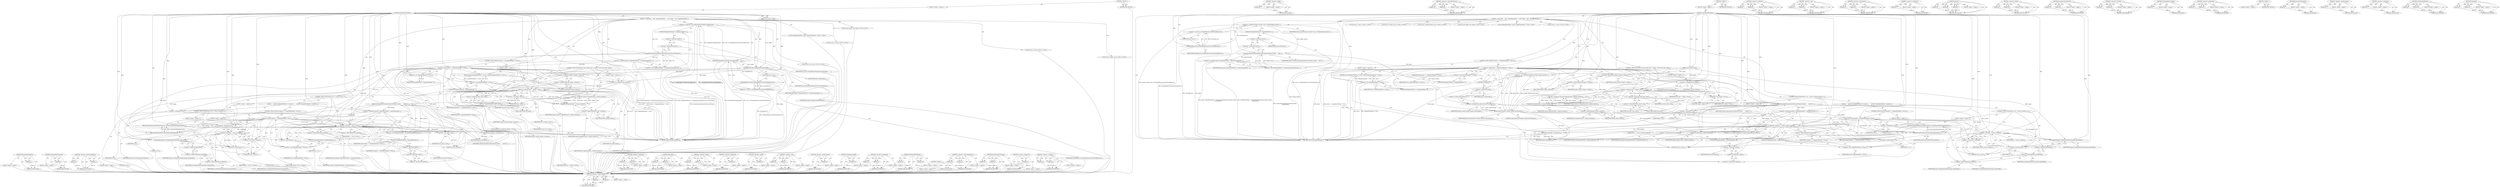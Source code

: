 digraph "&lt;operator&gt;.lessThan" {
vulnerable_233 [label=<(METHOD,&lt;operator&gt;.indirectIndexAccess)>];
vulnerable_234 [label=<(PARAM,p1)>];
vulnerable_235 [label=<(PARAM,p2)>];
vulnerable_236 [label=<(BLOCK,&lt;empty&gt;,&lt;empty&gt;)>];
vulnerable_237 [label=<(METHOD_RETURN,ANY)>];
vulnerable_185 [label=<(METHOD,&lt;operator&gt;.sizeOf)>];
vulnerable_186 [label=<(PARAM,p1)>];
vulnerable_187 [label=<(BLOCK,&lt;empty&gt;,&lt;empty&gt;)>];
vulnerable_188 [label=<(METHOD_RETURN,ANY)>];
vulnerable_209 [label=<(METHOD,&lt;operator&gt;.indirectFieldAccess)>];
vulnerable_210 [label=<(PARAM,p1)>];
vulnerable_211 [label=<(PARAM,p2)>];
vulnerable_212 [label=<(BLOCK,&lt;empty&gt;,&lt;empty&gt;)>];
vulnerable_213 [label=<(METHOD_RETURN,ANY)>];
vulnerable_6 [label=<(METHOD,&lt;global&gt;)<SUB>1</SUB>>];
vulnerable_7 [label=<(BLOCK,&lt;empty&gt;,&lt;empty&gt;)<SUB>1</SUB>>];
vulnerable_8 [label=<(METHOD,AcquirePixelThreadSet)<SUB>1</SUB>>];
vulnerable_9 [label=<(PARAM,const Image *images)<SUB>1</SUB>>];
vulnerable_10 [label=<(BLOCK,{
  const Image
    *next;

  MagickPixelPacket...,{
  const Image
    *next;

  MagickPixelPacket...)<SUB>2</SUB>>];
vulnerable_11 [label="<(LOCAL,const Image* next: Image*)<SUB>4</SUB>>"];
vulnerable_12 [label="<(LOCAL,MagickPixelPacket** pixels: MagickPixelPacket**)<SUB>7</SUB>>"];
vulnerable_13 [label="<(LOCAL,ssize_t i: ssize_t)<SUB>10</SUB>>"];
vulnerable_14 [label="<(LOCAL,ssize_t j: ssize_t)<SUB>11</SUB>>"];
vulnerable_15 [label="<(LOCAL,size_t columns: size_t)<SUB>14</SUB>>"];
vulnerable_16 [label="<(LOCAL,size_t number_threads: size_t)<SUB>15</SUB>>"];
vulnerable_17 [label=<(&lt;operator&gt;.assignment,number_threads=(size_t) GetMagickResourceLimit(...)<SUB>17</SUB>>];
vulnerable_18 [label=<(IDENTIFIER,number_threads,number_threads=(size_t) GetMagickResourceLimit(...)<SUB>17</SUB>>];
vulnerable_19 [label=<(&lt;operator&gt;.cast,(size_t) GetMagickResourceLimit(ThreadResource))<SUB>17</SUB>>];
vulnerable_20 [label=<(UNKNOWN,size_t,size_t)<SUB>17</SUB>>];
vulnerable_21 [label=<(GetMagickResourceLimit,GetMagickResourceLimit(ThreadResource))<SUB>17</SUB>>];
vulnerable_22 [label=<(IDENTIFIER,ThreadResource,GetMagickResourceLimit(ThreadResource))<SUB>17</SUB>>];
vulnerable_23 [label=<(&lt;operator&gt;.assignment,pixels=(MagickPixelPacket **) AcquireQuantumMem...)<SUB>18</SUB>>];
vulnerable_24 [label=<(IDENTIFIER,pixels,pixels=(MagickPixelPacket **) AcquireQuantumMem...)<SUB>18</SUB>>];
vulnerable_25 [label=<(&lt;operator&gt;.cast,(MagickPixelPacket **) AcquireQuantumMemory(num...)<SUB>18</SUB>>];
vulnerable_26 [label=<(UNKNOWN,MagickPixelPacket **,MagickPixelPacket **)<SUB>18</SUB>>];
vulnerable_27 [label=<(AcquireQuantumMemory,AcquireQuantumMemory(number_threads,
    sizeof...)<SUB>18</SUB>>];
vulnerable_28 [label=<(IDENTIFIER,number_threads,AcquireQuantumMemory(number_threads,
    sizeof...)<SUB>18</SUB>>];
vulnerable_29 [label=<(&lt;operator&gt;.sizeOf,sizeof(*pixels))<SUB>19</SUB>>];
vulnerable_30 [label=<(&lt;operator&gt;.indirection,*pixels)<SUB>19</SUB>>];
vulnerable_31 [label=<(IDENTIFIER,pixels,sizeof(*pixels))<SUB>19</SUB>>];
vulnerable_32 [label=<(CONTROL_STRUCTURE,IF,if (pixels == (MagickPixelPacket **) NULL))<SUB>20</SUB>>];
vulnerable_33 [label=<(&lt;operator&gt;.equals,pixels == (MagickPixelPacket **) NULL)<SUB>20</SUB>>];
vulnerable_34 [label=<(IDENTIFIER,pixels,pixels == (MagickPixelPacket **) NULL)<SUB>20</SUB>>];
vulnerable_35 [label=<(&lt;operator&gt;.cast,(MagickPixelPacket **) NULL)<SUB>20</SUB>>];
vulnerable_36 [label=<(UNKNOWN,MagickPixelPacket **,MagickPixelPacket **)<SUB>20</SUB>>];
vulnerable_37 [label=<(IDENTIFIER,NULL,(MagickPixelPacket **) NULL)<SUB>20</SUB>>];
vulnerable_38 [label=<(BLOCK,&lt;empty&gt;,&lt;empty&gt;)<SUB>21</SUB>>];
vulnerable_39 [label=<(RETURN,return((MagickPixelPacket **) NULL);,return((MagickPixelPacket **) NULL);)<SUB>21</SUB>>];
vulnerable_40 [label=<(&lt;operator&gt;.cast,(MagickPixelPacket **) NULL)<SUB>21</SUB>>];
vulnerable_41 [label=<(UNKNOWN,MagickPixelPacket **,MagickPixelPacket **)<SUB>21</SUB>>];
vulnerable_42 [label=<(IDENTIFIER,NULL,(MagickPixelPacket **) NULL)<SUB>21</SUB>>];
vulnerable_43 [label=<(&lt;operator&gt;.cast,(void) memset(pixels,0,number_threads*sizeof(*p...)<SUB>22</SUB>>];
vulnerable_44 [label=<(UNKNOWN,void,void)<SUB>22</SUB>>];
vulnerable_45 [label=<(memset,memset(pixels,0,number_threads*sizeof(*pixels)))<SUB>22</SUB>>];
vulnerable_46 [label=<(IDENTIFIER,pixels,memset(pixels,0,number_threads*sizeof(*pixels)))<SUB>22</SUB>>];
vulnerable_47 [label=<(LITERAL,0,memset(pixels,0,number_threads*sizeof(*pixels)))<SUB>22</SUB>>];
vulnerable_48 [label=<(&lt;operator&gt;.multiplication,number_threads*sizeof(*pixels))<SUB>22</SUB>>];
vulnerable_49 [label=<(IDENTIFIER,number_threads,number_threads*sizeof(*pixels))<SUB>22</SUB>>];
vulnerable_50 [label=<(&lt;operator&gt;.sizeOf,sizeof(*pixels))<SUB>22</SUB>>];
vulnerable_51 [label=<(&lt;operator&gt;.indirection,*pixels)<SUB>22</SUB>>];
vulnerable_52 [label=<(IDENTIFIER,pixels,sizeof(*pixels))<SUB>22</SUB>>];
vulnerable_53 [label=<(&lt;operator&gt;.assignment,columns=images-&gt;columns)<SUB>23</SUB>>];
vulnerable_54 [label=<(IDENTIFIER,columns,columns=images-&gt;columns)<SUB>23</SUB>>];
vulnerable_55 [label=<(&lt;operator&gt;.indirectFieldAccess,images-&gt;columns)<SUB>23</SUB>>];
vulnerable_56 [label=<(IDENTIFIER,images,columns=images-&gt;columns)<SUB>23</SUB>>];
vulnerable_57 [label=<(FIELD_IDENTIFIER,columns,columns)<SUB>23</SUB>>];
vulnerable_58 [label=<(CONTROL_STRUCTURE,FOR,for (next=images;next != (Image *) NULL;next=next-&gt;next))<SUB>24</SUB>>];
vulnerable_59 [label=<(BLOCK,&lt;empty&gt;,&lt;empty&gt;)<SUB>24</SUB>>];
vulnerable_60 [label=<(&lt;operator&gt;.assignment,next=images)<SUB>24</SUB>>];
vulnerable_61 [label=<(IDENTIFIER,next,next=images)<SUB>24</SUB>>];
vulnerable_62 [label=<(IDENTIFIER,images,next=images)<SUB>24</SUB>>];
vulnerable_63 [label=<(&lt;operator&gt;.notEquals,next != (Image *) NULL)<SUB>24</SUB>>];
vulnerable_64 [label=<(IDENTIFIER,next,next != (Image *) NULL)<SUB>24</SUB>>];
vulnerable_65 [label=<(&lt;operator&gt;.cast,(Image *) NULL)<SUB>24</SUB>>];
vulnerable_66 [label=<(UNKNOWN,Image *,Image *)<SUB>24</SUB>>];
vulnerable_67 [label=<(IDENTIFIER,NULL,(Image *) NULL)<SUB>24</SUB>>];
vulnerable_68 [label=<(&lt;operator&gt;.assignment,next=next-&gt;next)<SUB>24</SUB>>];
vulnerable_69 [label=<(IDENTIFIER,next,next=next-&gt;next)<SUB>24</SUB>>];
vulnerable_70 [label=<(&lt;operator&gt;.indirectFieldAccess,next-&gt;next)<SUB>24</SUB>>];
vulnerable_71 [label=<(IDENTIFIER,next,next=next-&gt;next)<SUB>24</SUB>>];
vulnerable_72 [label=<(FIELD_IDENTIFIER,next,next)<SUB>24</SUB>>];
vulnerable_73 [label=<(&lt;operator&gt;.assignment,columns=MagickMax(next-&gt;columns,columns))<SUB>25</SUB>>];
vulnerable_74 [label=<(IDENTIFIER,columns,columns=MagickMax(next-&gt;columns,columns))<SUB>25</SUB>>];
vulnerable_75 [label=<(MagickMax,MagickMax(next-&gt;columns,columns))<SUB>25</SUB>>];
vulnerable_76 [label=<(&lt;operator&gt;.indirectFieldAccess,next-&gt;columns)<SUB>25</SUB>>];
vulnerable_77 [label=<(IDENTIFIER,next,MagickMax(next-&gt;columns,columns))<SUB>25</SUB>>];
vulnerable_78 [label=<(FIELD_IDENTIFIER,columns,columns)<SUB>25</SUB>>];
vulnerable_79 [label=<(IDENTIFIER,columns,MagickMax(next-&gt;columns,columns))<SUB>25</SUB>>];
vulnerable_80 [label=<(CONTROL_STRUCTURE,FOR,for (i=0;i &lt; (ssize_t) number_threads;i++))<SUB>26</SUB>>];
vulnerable_81 [label=<(BLOCK,&lt;empty&gt;,&lt;empty&gt;)<SUB>26</SUB>>];
vulnerable_82 [label=<(&lt;operator&gt;.assignment,i=0)<SUB>26</SUB>>];
vulnerable_83 [label=<(IDENTIFIER,i,i=0)<SUB>26</SUB>>];
vulnerable_84 [label=<(LITERAL,0,i=0)<SUB>26</SUB>>];
vulnerable_85 [label=<(&lt;operator&gt;.lessThan,i &lt; (ssize_t) number_threads)<SUB>26</SUB>>];
vulnerable_86 [label=<(IDENTIFIER,i,i &lt; (ssize_t) number_threads)<SUB>26</SUB>>];
vulnerable_87 [label=<(&lt;operator&gt;.cast,(ssize_t) number_threads)<SUB>26</SUB>>];
vulnerable_88 [label=<(UNKNOWN,ssize_t,ssize_t)<SUB>26</SUB>>];
vulnerable_89 [label=<(IDENTIFIER,number_threads,(ssize_t) number_threads)<SUB>26</SUB>>];
vulnerable_90 [label=<(&lt;operator&gt;.postIncrement,i++)<SUB>26</SUB>>];
vulnerable_91 [label=<(IDENTIFIER,i,i++)<SUB>26</SUB>>];
vulnerable_92 [label=<(BLOCK,{
     pixels[i]=(MagickPixelPacket *) AcquireQ...,{
     pixels[i]=(MagickPixelPacket *) AcquireQ...)<SUB>27</SUB>>];
vulnerable_93 [label=<(&lt;operator&gt;.assignment,pixels[i]=(MagickPixelPacket *) AcquireQuantumM...)<SUB>28</SUB>>];
vulnerable_94 [label=<(&lt;operator&gt;.indirectIndexAccess,pixels[i])<SUB>28</SUB>>];
vulnerable_95 [label=<(IDENTIFIER,pixels,pixels[i]=(MagickPixelPacket *) AcquireQuantumM...)<SUB>28</SUB>>];
vulnerable_96 [label=<(IDENTIFIER,i,pixels[i]=(MagickPixelPacket *) AcquireQuantumM...)<SUB>28</SUB>>];
vulnerable_97 [label=<(&lt;operator&gt;.cast,(MagickPixelPacket *) AcquireQuantumMemory(colu...)<SUB>28</SUB>>];
vulnerable_98 [label=<(UNKNOWN,MagickPixelPacket *,MagickPixelPacket *)<SUB>28</SUB>>];
vulnerable_99 [label=<(AcquireQuantumMemory,AcquireQuantumMemory(columns,
       sizeof(**p...)<SUB>28</SUB>>];
vulnerable_100 [label=<(IDENTIFIER,columns,AcquireQuantumMemory(columns,
       sizeof(**p...)<SUB>28</SUB>>];
vulnerable_101 [label=<(&lt;operator&gt;.sizeOf,sizeof(**pixels))<SUB>29</SUB>>];
vulnerable_102 [label=<(&lt;operator&gt;.indirection,**pixels)<SUB>29</SUB>>];
vulnerable_103 [label=<(&lt;operator&gt;.indirection,*pixels)<SUB>29</SUB>>];
vulnerable_104 [label=<(IDENTIFIER,pixels,sizeof(**pixels))<SUB>29</SUB>>];
vulnerable_105 [label=<(CONTROL_STRUCTURE,IF,if (pixels[i] == (MagickPixelPacket *) NULL))<SUB>30</SUB>>];
vulnerable_106 [label=<(&lt;operator&gt;.equals,pixels[i] == (MagickPixelPacket *) NULL)<SUB>30</SUB>>];
vulnerable_107 [label=<(&lt;operator&gt;.indirectIndexAccess,pixels[i])<SUB>30</SUB>>];
vulnerable_108 [label=<(IDENTIFIER,pixels,pixels[i] == (MagickPixelPacket *) NULL)<SUB>30</SUB>>];
vulnerable_109 [label=<(IDENTIFIER,i,pixels[i] == (MagickPixelPacket *) NULL)<SUB>30</SUB>>];
vulnerable_110 [label=<(&lt;operator&gt;.cast,(MagickPixelPacket *) NULL)<SUB>30</SUB>>];
vulnerable_111 [label=<(UNKNOWN,MagickPixelPacket *,MagickPixelPacket *)<SUB>30</SUB>>];
vulnerable_112 [label=<(IDENTIFIER,NULL,(MagickPixelPacket *) NULL)<SUB>30</SUB>>];
vulnerable_113 [label=<(BLOCK,&lt;empty&gt;,&lt;empty&gt;)<SUB>31</SUB>>];
vulnerable_114 [label=<(RETURN,return(DestroyPixelThreadSet(pixels));,return(DestroyPixelThreadSet(pixels));)<SUB>31</SUB>>];
vulnerable_115 [label=<(DestroyPixelThreadSet,DestroyPixelThreadSet(pixels))<SUB>31</SUB>>];
vulnerable_116 [label=<(IDENTIFIER,pixels,DestroyPixelThreadSet(pixels))<SUB>31</SUB>>];
vulnerable_117 [label=<(CONTROL_STRUCTURE,FOR,for (j=0;j &lt; (ssize_t) columns;j++))<SUB>32</SUB>>];
vulnerable_118 [label=<(BLOCK,&lt;empty&gt;,&lt;empty&gt;)<SUB>32</SUB>>];
vulnerable_119 [label=<(&lt;operator&gt;.assignment,j=0)<SUB>32</SUB>>];
vulnerable_120 [label=<(IDENTIFIER,j,j=0)<SUB>32</SUB>>];
vulnerable_121 [label=<(LITERAL,0,j=0)<SUB>32</SUB>>];
vulnerable_122 [label=<(&lt;operator&gt;.lessThan,j &lt; (ssize_t) columns)<SUB>32</SUB>>];
vulnerable_123 [label=<(IDENTIFIER,j,j &lt; (ssize_t) columns)<SUB>32</SUB>>];
vulnerable_124 [label=<(&lt;operator&gt;.cast,(ssize_t) columns)<SUB>32</SUB>>];
vulnerable_125 [label=<(UNKNOWN,ssize_t,ssize_t)<SUB>32</SUB>>];
vulnerable_126 [label=<(IDENTIFIER,columns,(ssize_t) columns)<SUB>32</SUB>>];
vulnerable_127 [label=<(&lt;operator&gt;.postIncrement,j++)<SUB>32</SUB>>];
vulnerable_128 [label=<(IDENTIFIER,j,j++)<SUB>32</SUB>>];
vulnerable_129 [label=<(GetMagickPixelPacket,GetMagickPixelPacket(images,&amp;pixels[i][j]))<SUB>33</SUB>>];
vulnerable_130 [label=<(IDENTIFIER,images,GetMagickPixelPacket(images,&amp;pixels[i][j]))<SUB>33</SUB>>];
vulnerable_131 [label=<(&lt;operator&gt;.addressOf,&amp;pixels[i][j])<SUB>33</SUB>>];
vulnerable_132 [label=<(&lt;operator&gt;.indirectIndexAccess,pixels[i][j])<SUB>33</SUB>>];
vulnerable_133 [label=<(&lt;operator&gt;.indirectIndexAccess,pixels[i])<SUB>33</SUB>>];
vulnerable_134 [label=<(IDENTIFIER,pixels,GetMagickPixelPacket(images,&amp;pixels[i][j]))<SUB>33</SUB>>];
vulnerable_135 [label=<(IDENTIFIER,i,GetMagickPixelPacket(images,&amp;pixels[i][j]))<SUB>33</SUB>>];
vulnerable_136 [label=<(IDENTIFIER,j,GetMagickPixelPacket(images,&amp;pixels[i][j]))<SUB>33</SUB>>];
vulnerable_137 [label=<(RETURN,return(pixels);,return(pixels);)<SUB>35</SUB>>];
vulnerable_138 [label=<(IDENTIFIER,pixels,return(pixels);)<SUB>35</SUB>>];
vulnerable_139 [label=<(METHOD_RETURN,MagickPixelPacket)<SUB>1</SUB>>];
vulnerable_141 [label=<(METHOD_RETURN,ANY)<SUB>1</SUB>>];
vulnerable_214 [label=<(METHOD,&lt;operator&gt;.notEquals)>];
vulnerable_215 [label=<(PARAM,p1)>];
vulnerable_216 [label=<(PARAM,p2)>];
vulnerable_217 [label=<(BLOCK,&lt;empty&gt;,&lt;empty&gt;)>];
vulnerable_218 [label=<(METHOD_RETURN,ANY)>];
vulnerable_171 [label=<(METHOD,&lt;operator&gt;.cast)>];
vulnerable_172 [label=<(PARAM,p1)>];
vulnerable_173 [label=<(PARAM,p2)>];
vulnerable_174 [label=<(BLOCK,&lt;empty&gt;,&lt;empty&gt;)>];
vulnerable_175 [label=<(METHOD_RETURN,ANY)>];
vulnerable_204 [label=<(METHOD,&lt;operator&gt;.multiplication)>];
vulnerable_205 [label=<(PARAM,p1)>];
vulnerable_206 [label=<(PARAM,p2)>];
vulnerable_207 [label=<(BLOCK,&lt;empty&gt;,&lt;empty&gt;)>];
vulnerable_208 [label=<(METHOD_RETURN,ANY)>];
vulnerable_247 [label=<(METHOD,&lt;operator&gt;.addressOf)>];
vulnerable_248 [label=<(PARAM,p1)>];
vulnerable_249 [label=<(BLOCK,&lt;empty&gt;,&lt;empty&gt;)>];
vulnerable_250 [label=<(METHOD_RETURN,ANY)>];
vulnerable_198 [label=<(METHOD,memset)>];
vulnerable_199 [label=<(PARAM,p1)>];
vulnerable_200 [label=<(PARAM,p2)>];
vulnerable_201 [label=<(PARAM,p3)>];
vulnerable_202 [label=<(BLOCK,&lt;empty&gt;,&lt;empty&gt;)>];
vulnerable_203 [label=<(METHOD_RETURN,ANY)>];
vulnerable_193 [label=<(METHOD,&lt;operator&gt;.equals)>];
vulnerable_194 [label=<(PARAM,p1)>];
vulnerable_195 [label=<(PARAM,p2)>];
vulnerable_196 [label=<(BLOCK,&lt;empty&gt;,&lt;empty&gt;)>];
vulnerable_197 [label=<(METHOD_RETURN,ANY)>];
vulnerable_180 [label=<(METHOD,AcquireQuantumMemory)>];
vulnerable_181 [label=<(PARAM,p1)>];
vulnerable_182 [label=<(PARAM,p2)>];
vulnerable_183 [label=<(BLOCK,&lt;empty&gt;,&lt;empty&gt;)>];
vulnerable_184 [label=<(METHOD_RETURN,ANY)>];
vulnerable_224 [label=<(METHOD,&lt;operator&gt;.lessThan)>];
vulnerable_225 [label=<(PARAM,p1)>];
vulnerable_226 [label=<(PARAM,p2)>];
vulnerable_227 [label=<(BLOCK,&lt;empty&gt;,&lt;empty&gt;)>];
vulnerable_228 [label=<(METHOD_RETURN,ANY)>];
vulnerable_176 [label=<(METHOD,GetMagickResourceLimit)>];
vulnerable_177 [label=<(PARAM,p1)>];
vulnerable_178 [label=<(BLOCK,&lt;empty&gt;,&lt;empty&gt;)>];
vulnerable_179 [label=<(METHOD_RETURN,ANY)>];
vulnerable_166 [label=<(METHOD,&lt;operator&gt;.assignment)>];
vulnerable_167 [label=<(PARAM,p1)>];
vulnerable_168 [label=<(PARAM,p2)>];
vulnerable_169 [label=<(BLOCK,&lt;empty&gt;,&lt;empty&gt;)>];
vulnerable_170 [label=<(METHOD_RETURN,ANY)>];
vulnerable_160 [label=<(METHOD,&lt;global&gt;)<SUB>1</SUB>>];
vulnerable_161 [label=<(BLOCK,&lt;empty&gt;,&lt;empty&gt;)>];
vulnerable_162 [label=<(METHOD_RETURN,ANY)>];
vulnerable_238 [label=<(METHOD,DestroyPixelThreadSet)>];
vulnerable_239 [label=<(PARAM,p1)>];
vulnerable_240 [label=<(BLOCK,&lt;empty&gt;,&lt;empty&gt;)>];
vulnerable_241 [label=<(METHOD_RETURN,ANY)>];
vulnerable_229 [label=<(METHOD,&lt;operator&gt;.postIncrement)>];
vulnerable_230 [label=<(PARAM,p1)>];
vulnerable_231 [label=<(BLOCK,&lt;empty&gt;,&lt;empty&gt;)>];
vulnerable_232 [label=<(METHOD_RETURN,ANY)>];
vulnerable_189 [label=<(METHOD,&lt;operator&gt;.indirection)>];
vulnerable_190 [label=<(PARAM,p1)>];
vulnerable_191 [label=<(BLOCK,&lt;empty&gt;,&lt;empty&gt;)>];
vulnerable_192 [label=<(METHOD_RETURN,ANY)>];
vulnerable_242 [label=<(METHOD,GetMagickPixelPacket)>];
vulnerable_243 [label=<(PARAM,p1)>];
vulnerable_244 [label=<(PARAM,p2)>];
vulnerable_245 [label=<(BLOCK,&lt;empty&gt;,&lt;empty&gt;)>];
vulnerable_246 [label=<(METHOD_RETURN,ANY)>];
vulnerable_219 [label=<(METHOD,MagickMax)>];
vulnerable_220 [label=<(PARAM,p1)>];
vulnerable_221 [label=<(PARAM,p2)>];
vulnerable_222 [label=<(BLOCK,&lt;empty&gt;,&lt;empty&gt;)>];
vulnerable_223 [label=<(METHOD_RETURN,ANY)>];
fixed_224 [label=<(METHOD,DestroyPixelThreadSet)>];
fixed_225 [label=<(PARAM,p1)>];
fixed_226 [label=<(BLOCK,&lt;empty&gt;,&lt;empty&gt;)>];
fixed_227 [label=<(METHOD_RETURN,ANY)>];
fixed_178 [label=<(METHOD,GetMagickResourceLimit)>];
fixed_179 [label=<(PARAM,p1)>];
fixed_180 [label=<(BLOCK,&lt;empty&gt;,&lt;empty&gt;)>];
fixed_181 [label=<(METHOD_RETURN,ANY)>];
fixed_200 [label=<(METHOD,&lt;operator&gt;.indirectFieldAccess)>];
fixed_201 [label=<(PARAM,p1)>];
fixed_202 [label=<(PARAM,p2)>];
fixed_203 [label=<(BLOCK,&lt;empty&gt;,&lt;empty&gt;)>];
fixed_204 [label=<(METHOD_RETURN,ANY)>];
fixed_6 [label=<(METHOD,&lt;global&gt;)<SUB>1</SUB>>];
fixed_7 [label=<(BLOCK,&lt;empty&gt;,&lt;empty&gt;)<SUB>1</SUB>>];
fixed_8 [label=<(METHOD,AcquirePixelThreadSet)<SUB>1</SUB>>];
fixed_9 [label=<(PARAM,const Image *images)<SUB>1</SUB>>];
fixed_10 [label=<(BLOCK,{
  const Image
    *next;

  MagickPixelPacket...,{
  const Image
    *next;

  MagickPixelPacket...)<SUB>2</SUB>>];
fixed_11 [label="<(LOCAL,const Image* next: Image*)<SUB>4</SUB>>"];
fixed_12 [label="<(LOCAL,MagickPixelPacket** pixels: MagickPixelPacket**)<SUB>7</SUB>>"];
fixed_13 [label="<(LOCAL,ssize_t i: ssize_t)<SUB>10</SUB>>"];
fixed_14 [label="<(LOCAL,ssize_t j: ssize_t)<SUB>11</SUB>>"];
fixed_15 [label="<(LOCAL,size_t columns: size_t)<SUB>14</SUB>>"];
fixed_16 [label="<(LOCAL,size_t rows: size_t)<SUB>15</SUB>>"];
fixed_17 [label=<(&lt;operator&gt;.assignment,rows=MagickMax(GetImageListLength(images),
    ...)<SUB>17</SUB>>];
fixed_18 [label=<(IDENTIFIER,rows,rows=MagickMax(GetImageListLength(images),
    ...)<SUB>17</SUB>>];
fixed_19 [label=<(MagickMax,MagickMax(GetImageListLength(images),
    (size...)<SUB>17</SUB>>];
fixed_20 [label=<(GetImageListLength,GetImageListLength(images))<SUB>17</SUB>>];
fixed_21 [label=<(IDENTIFIER,images,GetImageListLength(images))<SUB>17</SUB>>];
fixed_22 [label=<(&lt;operator&gt;.cast,(size_t) GetMagickResourceLimit(ThreadResource))<SUB>18</SUB>>];
fixed_23 [label=<(UNKNOWN,size_t,size_t)<SUB>18</SUB>>];
fixed_24 [label=<(GetMagickResourceLimit,GetMagickResourceLimit(ThreadResource))<SUB>18</SUB>>];
fixed_25 [label=<(IDENTIFIER,ThreadResource,GetMagickResourceLimit(ThreadResource))<SUB>18</SUB>>];
fixed_26 [label=<(&lt;operator&gt;.assignment,pixels=(MagickPixelPacket **) AcquireQuantumMem...)<SUB>19</SUB>>];
fixed_27 [label=<(IDENTIFIER,pixels,pixels=(MagickPixelPacket **) AcquireQuantumMem...)<SUB>19</SUB>>];
fixed_28 [label=<(&lt;operator&gt;.cast,(MagickPixelPacket **) AcquireQuantumMemory(row...)<SUB>19</SUB>>];
fixed_29 [label=<(UNKNOWN,MagickPixelPacket **,MagickPixelPacket **)<SUB>19</SUB>>];
fixed_30 [label=<(AcquireQuantumMemory,AcquireQuantumMemory(rows,sizeof(*pixels)))<SUB>19</SUB>>];
fixed_31 [label=<(IDENTIFIER,rows,AcquireQuantumMemory(rows,sizeof(*pixels)))<SUB>19</SUB>>];
fixed_32 [label=<(&lt;operator&gt;.sizeOf,sizeof(*pixels))<SUB>19</SUB>>];
fixed_33 [label=<(&lt;operator&gt;.indirection,*pixels)<SUB>19</SUB>>];
fixed_34 [label=<(IDENTIFIER,pixels,sizeof(*pixels))<SUB>19</SUB>>];
fixed_35 [label=<(CONTROL_STRUCTURE,IF,if (pixels == (MagickPixelPacket **) NULL))<SUB>20</SUB>>];
fixed_36 [label=<(&lt;operator&gt;.equals,pixels == (MagickPixelPacket **) NULL)<SUB>20</SUB>>];
fixed_37 [label=<(IDENTIFIER,pixels,pixels == (MagickPixelPacket **) NULL)<SUB>20</SUB>>];
fixed_38 [label=<(&lt;operator&gt;.cast,(MagickPixelPacket **) NULL)<SUB>20</SUB>>];
fixed_39 [label=<(UNKNOWN,MagickPixelPacket **,MagickPixelPacket **)<SUB>20</SUB>>];
fixed_40 [label=<(IDENTIFIER,NULL,(MagickPixelPacket **) NULL)<SUB>20</SUB>>];
fixed_41 [label=<(BLOCK,&lt;empty&gt;,&lt;empty&gt;)<SUB>21</SUB>>];
fixed_42 [label=<(RETURN,return((MagickPixelPacket **) NULL);,return((MagickPixelPacket **) NULL);)<SUB>21</SUB>>];
fixed_43 [label=<(&lt;operator&gt;.cast,(MagickPixelPacket **) NULL)<SUB>21</SUB>>];
fixed_44 [label=<(UNKNOWN,MagickPixelPacket **,MagickPixelPacket **)<SUB>21</SUB>>];
fixed_45 [label=<(IDENTIFIER,NULL,(MagickPixelPacket **) NULL)<SUB>21</SUB>>];
fixed_46 [label=<(&lt;operator&gt;.assignment,columns=images-&gt;columns)<SUB>22</SUB>>];
fixed_47 [label=<(IDENTIFIER,columns,columns=images-&gt;columns)<SUB>22</SUB>>];
fixed_48 [label=<(&lt;operator&gt;.indirectFieldAccess,images-&gt;columns)<SUB>22</SUB>>];
fixed_49 [label=<(IDENTIFIER,images,columns=images-&gt;columns)<SUB>22</SUB>>];
fixed_50 [label=<(FIELD_IDENTIFIER,columns,columns)<SUB>22</SUB>>];
fixed_51 [label=<(CONTROL_STRUCTURE,FOR,for (next=images;next != (Image *) NULL;next=next-&gt;next))<SUB>23</SUB>>];
fixed_52 [label=<(BLOCK,&lt;empty&gt;,&lt;empty&gt;)<SUB>23</SUB>>];
fixed_53 [label=<(&lt;operator&gt;.assignment,next=images)<SUB>23</SUB>>];
fixed_54 [label=<(IDENTIFIER,next,next=images)<SUB>23</SUB>>];
fixed_55 [label=<(IDENTIFIER,images,next=images)<SUB>23</SUB>>];
fixed_56 [label=<(&lt;operator&gt;.notEquals,next != (Image *) NULL)<SUB>23</SUB>>];
fixed_57 [label=<(IDENTIFIER,next,next != (Image *) NULL)<SUB>23</SUB>>];
fixed_58 [label=<(&lt;operator&gt;.cast,(Image *) NULL)<SUB>23</SUB>>];
fixed_59 [label=<(UNKNOWN,Image *,Image *)<SUB>23</SUB>>];
fixed_60 [label=<(IDENTIFIER,NULL,(Image *) NULL)<SUB>23</SUB>>];
fixed_61 [label=<(&lt;operator&gt;.assignment,next=next-&gt;next)<SUB>23</SUB>>];
fixed_62 [label=<(IDENTIFIER,next,next=next-&gt;next)<SUB>23</SUB>>];
fixed_63 [label=<(&lt;operator&gt;.indirectFieldAccess,next-&gt;next)<SUB>23</SUB>>];
fixed_64 [label=<(IDENTIFIER,next,next=next-&gt;next)<SUB>23</SUB>>];
fixed_65 [label=<(FIELD_IDENTIFIER,next,next)<SUB>23</SUB>>];
fixed_66 [label=<(&lt;operator&gt;.assignment,columns=MagickMax(next-&gt;columns,columns))<SUB>24</SUB>>];
fixed_67 [label=<(IDENTIFIER,columns,columns=MagickMax(next-&gt;columns,columns))<SUB>24</SUB>>];
fixed_68 [label=<(MagickMax,MagickMax(next-&gt;columns,columns))<SUB>24</SUB>>];
fixed_69 [label=<(&lt;operator&gt;.indirectFieldAccess,next-&gt;columns)<SUB>24</SUB>>];
fixed_70 [label=<(IDENTIFIER,next,MagickMax(next-&gt;columns,columns))<SUB>24</SUB>>];
fixed_71 [label=<(FIELD_IDENTIFIER,columns,columns)<SUB>24</SUB>>];
fixed_72 [label=<(IDENTIFIER,columns,MagickMax(next-&gt;columns,columns))<SUB>24</SUB>>];
fixed_73 [label=<(CONTROL_STRUCTURE,FOR,for (i=0;i &lt; (ssize_t) rows;i++))<SUB>25</SUB>>];
fixed_74 [label=<(BLOCK,&lt;empty&gt;,&lt;empty&gt;)<SUB>25</SUB>>];
fixed_75 [label=<(&lt;operator&gt;.assignment,i=0)<SUB>25</SUB>>];
fixed_76 [label=<(IDENTIFIER,i,i=0)<SUB>25</SUB>>];
fixed_77 [label=<(LITERAL,0,i=0)<SUB>25</SUB>>];
fixed_78 [label=<(&lt;operator&gt;.lessThan,i &lt; (ssize_t) rows)<SUB>25</SUB>>];
fixed_79 [label=<(IDENTIFIER,i,i &lt; (ssize_t) rows)<SUB>25</SUB>>];
fixed_80 [label=<(&lt;operator&gt;.cast,(ssize_t) rows)<SUB>25</SUB>>];
fixed_81 [label=<(UNKNOWN,ssize_t,ssize_t)<SUB>25</SUB>>];
fixed_82 [label=<(IDENTIFIER,rows,(ssize_t) rows)<SUB>25</SUB>>];
fixed_83 [label=<(&lt;operator&gt;.postIncrement,i++)<SUB>25</SUB>>];
fixed_84 [label=<(IDENTIFIER,i,i++)<SUB>25</SUB>>];
fixed_85 [label=<(BLOCK,{
     pixels[i]=(MagickPixelPacket *) AcquireQ...,{
     pixels[i]=(MagickPixelPacket *) AcquireQ...)<SUB>26</SUB>>];
fixed_86 [label=<(&lt;operator&gt;.assignment,pixels[i]=(MagickPixelPacket *) AcquireQuantumM...)<SUB>27</SUB>>];
fixed_87 [label=<(&lt;operator&gt;.indirectIndexAccess,pixels[i])<SUB>27</SUB>>];
fixed_88 [label=<(IDENTIFIER,pixels,pixels[i]=(MagickPixelPacket *) AcquireQuantumM...)<SUB>27</SUB>>];
fixed_89 [label=<(IDENTIFIER,i,pixels[i]=(MagickPixelPacket *) AcquireQuantumM...)<SUB>27</SUB>>];
fixed_90 [label=<(&lt;operator&gt;.cast,(MagickPixelPacket *) AcquireQuantumMemory(colu...)<SUB>27</SUB>>];
fixed_91 [label=<(UNKNOWN,MagickPixelPacket *,MagickPixelPacket *)<SUB>27</SUB>>];
fixed_92 [label=<(AcquireQuantumMemory,AcquireQuantumMemory(columns,
       sizeof(**p...)<SUB>27</SUB>>];
fixed_93 [label=<(IDENTIFIER,columns,AcquireQuantumMemory(columns,
       sizeof(**p...)<SUB>27</SUB>>];
fixed_94 [label=<(&lt;operator&gt;.sizeOf,sizeof(**pixels))<SUB>28</SUB>>];
fixed_95 [label=<(&lt;operator&gt;.indirection,**pixels)<SUB>28</SUB>>];
fixed_96 [label=<(&lt;operator&gt;.indirection,*pixels)<SUB>28</SUB>>];
fixed_97 [label=<(IDENTIFIER,pixels,sizeof(**pixels))<SUB>28</SUB>>];
fixed_98 [label=<(CONTROL_STRUCTURE,IF,if (pixels[i] == (MagickPixelPacket *) NULL))<SUB>29</SUB>>];
fixed_99 [label=<(&lt;operator&gt;.equals,pixels[i] == (MagickPixelPacket *) NULL)<SUB>29</SUB>>];
fixed_100 [label=<(&lt;operator&gt;.indirectIndexAccess,pixels[i])<SUB>29</SUB>>];
fixed_101 [label=<(IDENTIFIER,pixels,pixels[i] == (MagickPixelPacket *) NULL)<SUB>29</SUB>>];
fixed_102 [label=<(IDENTIFIER,i,pixels[i] == (MagickPixelPacket *) NULL)<SUB>29</SUB>>];
fixed_103 [label=<(&lt;operator&gt;.cast,(MagickPixelPacket *) NULL)<SUB>29</SUB>>];
fixed_104 [label=<(UNKNOWN,MagickPixelPacket *,MagickPixelPacket *)<SUB>29</SUB>>];
fixed_105 [label=<(IDENTIFIER,NULL,(MagickPixelPacket *) NULL)<SUB>29</SUB>>];
fixed_106 [label=<(BLOCK,&lt;empty&gt;,&lt;empty&gt;)<SUB>30</SUB>>];
fixed_107 [label=<(RETURN,return(DestroyPixelThreadSet(pixels));,return(DestroyPixelThreadSet(pixels));)<SUB>30</SUB>>];
fixed_108 [label=<(DestroyPixelThreadSet,DestroyPixelThreadSet(pixels))<SUB>30</SUB>>];
fixed_109 [label=<(IDENTIFIER,pixels,DestroyPixelThreadSet(pixels))<SUB>30</SUB>>];
fixed_110 [label=<(CONTROL_STRUCTURE,FOR,for (j=0;j &lt; (ssize_t) columns;j++))<SUB>31</SUB>>];
fixed_111 [label=<(BLOCK,&lt;empty&gt;,&lt;empty&gt;)<SUB>31</SUB>>];
fixed_112 [label=<(&lt;operator&gt;.assignment,j=0)<SUB>31</SUB>>];
fixed_113 [label=<(IDENTIFIER,j,j=0)<SUB>31</SUB>>];
fixed_114 [label=<(LITERAL,0,j=0)<SUB>31</SUB>>];
fixed_115 [label=<(&lt;operator&gt;.lessThan,j &lt; (ssize_t) columns)<SUB>31</SUB>>];
fixed_116 [label=<(IDENTIFIER,j,j &lt; (ssize_t) columns)<SUB>31</SUB>>];
fixed_117 [label=<(&lt;operator&gt;.cast,(ssize_t) columns)<SUB>31</SUB>>];
fixed_118 [label=<(UNKNOWN,ssize_t,ssize_t)<SUB>31</SUB>>];
fixed_119 [label=<(IDENTIFIER,columns,(ssize_t) columns)<SUB>31</SUB>>];
fixed_120 [label=<(&lt;operator&gt;.postIncrement,j++)<SUB>31</SUB>>];
fixed_121 [label=<(IDENTIFIER,j,j++)<SUB>31</SUB>>];
fixed_122 [label=<(GetMagickPixelPacket,GetMagickPixelPacket(images,&amp;pixels[i][j]))<SUB>32</SUB>>];
fixed_123 [label=<(IDENTIFIER,images,GetMagickPixelPacket(images,&amp;pixels[i][j]))<SUB>32</SUB>>];
fixed_124 [label=<(&lt;operator&gt;.addressOf,&amp;pixels[i][j])<SUB>32</SUB>>];
fixed_125 [label=<(&lt;operator&gt;.indirectIndexAccess,pixels[i][j])<SUB>32</SUB>>];
fixed_126 [label=<(&lt;operator&gt;.indirectIndexAccess,pixels[i])<SUB>32</SUB>>];
fixed_127 [label=<(IDENTIFIER,pixels,GetMagickPixelPacket(images,&amp;pixels[i][j]))<SUB>32</SUB>>];
fixed_128 [label=<(IDENTIFIER,i,GetMagickPixelPacket(images,&amp;pixels[i][j]))<SUB>32</SUB>>];
fixed_129 [label=<(IDENTIFIER,j,GetMagickPixelPacket(images,&amp;pixels[i][j]))<SUB>32</SUB>>];
fixed_130 [label=<(RETURN,return(pixels);,return(pixels);)<SUB>34</SUB>>];
fixed_131 [label=<(IDENTIFIER,pixels,return(pixels);)<SUB>34</SUB>>];
fixed_132 [label=<(METHOD_RETURN,MagickPixelPacket)<SUB>1</SUB>>];
fixed_134 [label=<(METHOD_RETURN,ANY)<SUB>1</SUB>>];
fixed_205 [label=<(METHOD,&lt;operator&gt;.notEquals)>];
fixed_206 [label=<(PARAM,p1)>];
fixed_207 [label=<(PARAM,p2)>];
fixed_208 [label=<(BLOCK,&lt;empty&gt;,&lt;empty&gt;)>];
fixed_209 [label=<(METHOD_RETURN,ANY)>];
fixed_164 [label=<(METHOD,MagickMax)>];
fixed_165 [label=<(PARAM,p1)>];
fixed_166 [label=<(PARAM,p2)>];
fixed_167 [label=<(BLOCK,&lt;empty&gt;,&lt;empty&gt;)>];
fixed_168 [label=<(METHOD_RETURN,ANY)>];
fixed_195 [label=<(METHOD,&lt;operator&gt;.equals)>];
fixed_196 [label=<(PARAM,p1)>];
fixed_197 [label=<(PARAM,p2)>];
fixed_198 [label=<(BLOCK,&lt;empty&gt;,&lt;empty&gt;)>];
fixed_199 [label=<(METHOD_RETURN,ANY)>];
fixed_191 [label=<(METHOD,&lt;operator&gt;.indirection)>];
fixed_192 [label=<(PARAM,p1)>];
fixed_193 [label=<(BLOCK,&lt;empty&gt;,&lt;empty&gt;)>];
fixed_194 [label=<(METHOD_RETURN,ANY)>];
fixed_187 [label=<(METHOD,&lt;operator&gt;.sizeOf)>];
fixed_188 [label=<(PARAM,p1)>];
fixed_189 [label=<(BLOCK,&lt;empty&gt;,&lt;empty&gt;)>];
fixed_190 [label=<(METHOD_RETURN,ANY)>];
fixed_173 [label=<(METHOD,&lt;operator&gt;.cast)>];
fixed_174 [label=<(PARAM,p1)>];
fixed_175 [label=<(PARAM,p2)>];
fixed_176 [label=<(BLOCK,&lt;empty&gt;,&lt;empty&gt;)>];
fixed_177 [label=<(METHOD_RETURN,ANY)>];
fixed_215 [label=<(METHOD,&lt;operator&gt;.postIncrement)>];
fixed_216 [label=<(PARAM,p1)>];
fixed_217 [label=<(BLOCK,&lt;empty&gt;,&lt;empty&gt;)>];
fixed_218 [label=<(METHOD_RETURN,ANY)>];
fixed_169 [label=<(METHOD,GetImageListLength)>];
fixed_170 [label=<(PARAM,p1)>];
fixed_171 [label=<(BLOCK,&lt;empty&gt;,&lt;empty&gt;)>];
fixed_172 [label=<(METHOD_RETURN,ANY)>];
fixed_159 [label=<(METHOD,&lt;operator&gt;.assignment)>];
fixed_160 [label=<(PARAM,p1)>];
fixed_161 [label=<(PARAM,p2)>];
fixed_162 [label=<(BLOCK,&lt;empty&gt;,&lt;empty&gt;)>];
fixed_163 [label=<(METHOD_RETURN,ANY)>];
fixed_153 [label=<(METHOD,&lt;global&gt;)<SUB>1</SUB>>];
fixed_154 [label=<(BLOCK,&lt;empty&gt;,&lt;empty&gt;)>];
fixed_155 [label=<(METHOD_RETURN,ANY)>];
fixed_228 [label=<(METHOD,GetMagickPixelPacket)>];
fixed_229 [label=<(PARAM,p1)>];
fixed_230 [label=<(PARAM,p2)>];
fixed_231 [label=<(BLOCK,&lt;empty&gt;,&lt;empty&gt;)>];
fixed_232 [label=<(METHOD_RETURN,ANY)>];
fixed_219 [label=<(METHOD,&lt;operator&gt;.indirectIndexAccess)>];
fixed_220 [label=<(PARAM,p1)>];
fixed_221 [label=<(PARAM,p2)>];
fixed_222 [label=<(BLOCK,&lt;empty&gt;,&lt;empty&gt;)>];
fixed_223 [label=<(METHOD_RETURN,ANY)>];
fixed_182 [label=<(METHOD,AcquireQuantumMemory)>];
fixed_183 [label=<(PARAM,p1)>];
fixed_184 [label=<(PARAM,p2)>];
fixed_185 [label=<(BLOCK,&lt;empty&gt;,&lt;empty&gt;)>];
fixed_186 [label=<(METHOD_RETURN,ANY)>];
fixed_233 [label=<(METHOD,&lt;operator&gt;.addressOf)>];
fixed_234 [label=<(PARAM,p1)>];
fixed_235 [label=<(BLOCK,&lt;empty&gt;,&lt;empty&gt;)>];
fixed_236 [label=<(METHOD_RETURN,ANY)>];
fixed_210 [label=<(METHOD,&lt;operator&gt;.lessThan)>];
fixed_211 [label=<(PARAM,p1)>];
fixed_212 [label=<(PARAM,p2)>];
fixed_213 [label=<(BLOCK,&lt;empty&gt;,&lt;empty&gt;)>];
fixed_214 [label=<(METHOD_RETURN,ANY)>];
vulnerable_233 -> vulnerable_234  [key=0, label="AST: "];
vulnerable_233 -> vulnerable_234  [key=1, label="DDG: "];
vulnerable_233 -> vulnerable_236  [key=0, label="AST: "];
vulnerable_233 -> vulnerable_235  [key=0, label="AST: "];
vulnerable_233 -> vulnerable_235  [key=1, label="DDG: "];
vulnerable_233 -> vulnerable_237  [key=0, label="AST: "];
vulnerable_233 -> vulnerable_237  [key=1, label="CFG: "];
vulnerable_234 -> vulnerable_237  [key=0, label="DDG: p1"];
vulnerable_235 -> vulnerable_237  [key=0, label="DDG: p2"];
vulnerable_185 -> vulnerable_186  [key=0, label="AST: "];
vulnerable_185 -> vulnerable_186  [key=1, label="DDG: "];
vulnerable_185 -> vulnerable_187  [key=0, label="AST: "];
vulnerable_185 -> vulnerable_188  [key=0, label="AST: "];
vulnerable_185 -> vulnerable_188  [key=1, label="CFG: "];
vulnerable_186 -> vulnerable_188  [key=0, label="DDG: p1"];
vulnerable_209 -> vulnerable_210  [key=0, label="AST: "];
vulnerable_209 -> vulnerable_210  [key=1, label="DDG: "];
vulnerable_209 -> vulnerable_212  [key=0, label="AST: "];
vulnerable_209 -> vulnerable_211  [key=0, label="AST: "];
vulnerable_209 -> vulnerable_211  [key=1, label="DDG: "];
vulnerable_209 -> vulnerable_213  [key=0, label="AST: "];
vulnerable_209 -> vulnerable_213  [key=1, label="CFG: "];
vulnerable_210 -> vulnerable_213  [key=0, label="DDG: p1"];
vulnerable_211 -> vulnerable_213  [key=0, label="DDG: p2"];
vulnerable_6 -> vulnerable_7  [key=0, label="AST: "];
vulnerable_6 -> vulnerable_141  [key=0, label="AST: "];
vulnerable_6 -> vulnerable_141  [key=1, label="CFG: "];
vulnerable_7 -> vulnerable_8  [key=0, label="AST: "];
vulnerable_8 -> vulnerable_9  [key=0, label="AST: "];
vulnerable_8 -> vulnerable_9  [key=1, label="DDG: "];
vulnerable_8 -> vulnerable_10  [key=0, label="AST: "];
vulnerable_8 -> vulnerable_139  [key=0, label="AST: "];
vulnerable_8 -> vulnerable_20  [key=0, label="CFG: "];
vulnerable_8 -> vulnerable_138  [key=0, label="DDG: "];
vulnerable_8 -> vulnerable_33  [key=0, label="DDG: "];
vulnerable_8 -> vulnerable_45  [key=0, label="DDG: "];
vulnerable_8 -> vulnerable_60  [key=0, label="DDG: "];
vulnerable_8 -> vulnerable_63  [key=0, label="DDG: "];
vulnerable_8 -> vulnerable_82  [key=0, label="DDG: "];
vulnerable_8 -> vulnerable_85  [key=0, label="DDG: "];
vulnerable_8 -> vulnerable_90  [key=0, label="DDG: "];
vulnerable_8 -> vulnerable_21  [key=0, label="DDG: "];
vulnerable_8 -> vulnerable_27  [key=0, label="DDG: "];
vulnerable_8 -> vulnerable_35  [key=0, label="DDG: "];
vulnerable_8 -> vulnerable_40  [key=0, label="DDG: "];
vulnerable_8 -> vulnerable_48  [key=0, label="DDG: "];
vulnerable_8 -> vulnerable_65  [key=0, label="DDG: "];
vulnerable_8 -> vulnerable_75  [key=0, label="DDG: "];
vulnerable_8 -> vulnerable_87  [key=0, label="DDG: "];
vulnerable_8 -> vulnerable_106  [key=0, label="DDG: "];
vulnerable_8 -> vulnerable_119  [key=0, label="DDG: "];
vulnerable_8 -> vulnerable_122  [key=0, label="DDG: "];
vulnerable_8 -> vulnerable_127  [key=0, label="DDG: "];
vulnerable_8 -> vulnerable_129  [key=0, label="DDG: "];
vulnerable_8 -> vulnerable_99  [key=0, label="DDG: "];
vulnerable_8 -> vulnerable_110  [key=0, label="DDG: "];
vulnerable_8 -> vulnerable_124  [key=0, label="DDG: "];
vulnerable_8 -> vulnerable_115  [key=0, label="DDG: "];
vulnerable_9 -> vulnerable_139  [key=0, label="DDG: images"];
vulnerable_9 -> vulnerable_53  [key=0, label="DDG: images"];
vulnerable_9 -> vulnerable_60  [key=0, label="DDG: images"];
vulnerable_9 -> vulnerable_129  [key=0, label="DDG: images"];
vulnerable_10 -> vulnerable_11  [key=0, label="AST: "];
vulnerable_10 -> vulnerable_12  [key=0, label="AST: "];
vulnerable_10 -> vulnerable_13  [key=0, label="AST: "];
vulnerable_10 -> vulnerable_14  [key=0, label="AST: "];
vulnerable_10 -> vulnerable_15  [key=0, label="AST: "];
vulnerable_10 -> vulnerable_16  [key=0, label="AST: "];
vulnerable_10 -> vulnerable_17  [key=0, label="AST: "];
vulnerable_10 -> vulnerable_23  [key=0, label="AST: "];
vulnerable_10 -> vulnerable_32  [key=0, label="AST: "];
vulnerable_10 -> vulnerable_43  [key=0, label="AST: "];
vulnerable_10 -> vulnerable_53  [key=0, label="AST: "];
vulnerable_10 -> vulnerable_58  [key=0, label="AST: "];
vulnerable_10 -> vulnerable_80  [key=0, label="AST: "];
vulnerable_10 -> vulnerable_137  [key=0, label="AST: "];
vulnerable_17 -> vulnerable_18  [key=0, label="AST: "];
vulnerable_17 -> vulnerable_19  [key=0, label="AST: "];
vulnerable_17 -> vulnerable_26  [key=0, label="CFG: "];
vulnerable_17 -> vulnerable_139  [key=0, label="DDG: (size_t) GetMagickResourceLimit(ThreadResource)"];
vulnerable_17 -> vulnerable_139  [key=1, label="DDG: number_threads=(size_t) GetMagickResourceLimit(ThreadResource)"];
vulnerable_17 -> vulnerable_27  [key=0, label="DDG: number_threads"];
vulnerable_19 -> vulnerable_20  [key=0, label="AST: "];
vulnerable_19 -> vulnerable_21  [key=0, label="AST: "];
vulnerable_19 -> vulnerable_17  [key=0, label="CFG: "];
vulnerable_19 -> vulnerable_139  [key=0, label="DDG: GetMagickResourceLimit(ThreadResource)"];
vulnerable_20 -> vulnerable_21  [key=0, label="CFG: "];
vulnerable_21 -> vulnerable_22  [key=0, label="AST: "];
vulnerable_21 -> vulnerable_19  [key=0, label="CFG: "];
vulnerable_21 -> vulnerable_19  [key=1, label="DDG: ThreadResource"];
vulnerable_21 -> vulnerable_139  [key=0, label="DDG: ThreadResource"];
vulnerable_21 -> vulnerable_17  [key=0, label="DDG: ThreadResource"];
vulnerable_23 -> vulnerable_24  [key=0, label="AST: "];
vulnerable_23 -> vulnerable_25  [key=0, label="AST: "];
vulnerable_23 -> vulnerable_36  [key=0, label="CFG: "];
vulnerable_23 -> vulnerable_139  [key=0, label="DDG: (MagickPixelPacket **) AcquireQuantumMemory(number_threads,
    sizeof(*pixels))"];
vulnerable_23 -> vulnerable_139  [key=1, label="DDG: pixels=(MagickPixelPacket **) AcquireQuantumMemory(number_threads,
    sizeof(*pixels))"];
vulnerable_23 -> vulnerable_33  [key=0, label="DDG: pixels"];
vulnerable_25 -> vulnerable_26  [key=0, label="AST: "];
vulnerable_25 -> vulnerable_27  [key=0, label="AST: "];
vulnerable_25 -> vulnerable_23  [key=0, label="CFG: "];
vulnerable_25 -> vulnerable_139  [key=0, label="DDG: AcquireQuantumMemory(number_threads,
    sizeof(*pixels))"];
vulnerable_26 -> vulnerable_30  [key=0, label="CFG: "];
vulnerable_27 -> vulnerable_28  [key=0, label="AST: "];
vulnerable_27 -> vulnerable_29  [key=0, label="AST: "];
vulnerable_27 -> vulnerable_25  [key=0, label="CFG: "];
vulnerable_27 -> vulnerable_25  [key=1, label="DDG: number_threads"];
vulnerable_27 -> vulnerable_139  [key=0, label="DDG: number_threads"];
vulnerable_27 -> vulnerable_23  [key=0, label="DDG: number_threads"];
vulnerable_27 -> vulnerable_48  [key=0, label="DDG: number_threads"];
vulnerable_29 -> vulnerable_30  [key=0, label="AST: "];
vulnerable_29 -> vulnerable_27  [key=0, label="CFG: "];
vulnerable_29 -> vulnerable_139  [key=0, label="DDG: *pixels"];
vulnerable_30 -> vulnerable_31  [key=0, label="AST: "];
vulnerable_30 -> vulnerable_29  [key=0, label="CFG: "];
vulnerable_32 -> vulnerable_33  [key=0, label="AST: "];
vulnerable_32 -> vulnerable_38  [key=0, label="AST: "];
vulnerable_33 -> vulnerable_34  [key=0, label="AST: "];
vulnerable_33 -> vulnerable_35  [key=0, label="AST: "];
vulnerable_33 -> vulnerable_41  [key=0, label="CFG: "];
vulnerable_33 -> vulnerable_41  [key=1, label="CDG: "];
vulnerable_33 -> vulnerable_44  [key=0, label="CFG: "];
vulnerable_33 -> vulnerable_44  [key=1, label="CDG: "];
vulnerable_33 -> vulnerable_139  [key=0, label="DDG: pixels"];
vulnerable_33 -> vulnerable_139  [key=1, label="DDG: pixels == (MagickPixelPacket **) NULL"];
vulnerable_33 -> vulnerable_45  [key=0, label="DDG: pixels"];
vulnerable_33 -> vulnerable_45  [key=1, label="CDG: "];
vulnerable_33 -> vulnerable_48  [key=0, label="CDG: "];
vulnerable_33 -> vulnerable_60  [key=0, label="CDG: "];
vulnerable_33 -> vulnerable_51  [key=0, label="CDG: "];
vulnerable_33 -> vulnerable_57  [key=0, label="CDG: "];
vulnerable_33 -> vulnerable_66  [key=0, label="CDG: "];
vulnerable_33 -> vulnerable_85  [key=0, label="CDG: "];
vulnerable_33 -> vulnerable_40  [key=0, label="CDG: "];
vulnerable_33 -> vulnerable_65  [key=0, label="CDG: "];
vulnerable_33 -> vulnerable_50  [key=0, label="CDG: "];
vulnerable_33 -> vulnerable_87  [key=0, label="CDG: "];
vulnerable_33 -> vulnerable_82  [key=0, label="CDG: "];
vulnerable_33 -> vulnerable_43  [key=0, label="CDG: "];
vulnerable_33 -> vulnerable_53  [key=0, label="CDG: "];
vulnerable_33 -> vulnerable_88  [key=0, label="CDG: "];
vulnerable_33 -> vulnerable_63  [key=0, label="CDG: "];
vulnerable_33 -> vulnerable_55  [key=0, label="CDG: "];
vulnerable_33 -> vulnerable_39  [key=0, label="CDG: "];
vulnerable_35 -> vulnerable_36  [key=0, label="AST: "];
vulnerable_35 -> vulnerable_37  [key=0, label="AST: "];
vulnerable_35 -> vulnerable_33  [key=0, label="CFG: "];
vulnerable_36 -> vulnerable_35  [key=0, label="CFG: "];
vulnerable_38 -> vulnerable_39  [key=0, label="AST: "];
vulnerable_39 -> vulnerable_40  [key=0, label="AST: "];
vulnerable_39 -> vulnerable_139  [key=0, label="CFG: "];
vulnerable_39 -> vulnerable_139  [key=1, label="DDG: &lt;RET&gt;"];
vulnerable_40 -> vulnerable_41  [key=0, label="AST: "];
vulnerable_40 -> vulnerable_42  [key=0, label="AST: "];
vulnerable_40 -> vulnerable_39  [key=0, label="CFG: "];
vulnerable_40 -> vulnerable_39  [key=1, label="DDG: (MagickPixelPacket **) NULL"];
vulnerable_40 -> vulnerable_139  [key=0, label="DDG: NULL"];
vulnerable_40 -> vulnerable_139  [key=1, label="DDG: (MagickPixelPacket **) NULL"];
vulnerable_41 -> vulnerable_40  [key=0, label="CFG: "];
vulnerable_43 -> vulnerable_44  [key=0, label="AST: "];
vulnerable_43 -> vulnerable_45  [key=0, label="AST: "];
vulnerable_43 -> vulnerable_57  [key=0, label="CFG: "];
vulnerable_44 -> vulnerable_51  [key=0, label="CFG: "];
vulnerable_45 -> vulnerable_46  [key=0, label="AST: "];
vulnerable_45 -> vulnerable_47  [key=0, label="AST: "];
vulnerable_45 -> vulnerable_48  [key=0, label="AST: "];
vulnerable_45 -> vulnerable_43  [key=0, label="CFG: "];
vulnerable_45 -> vulnerable_43  [key=1, label="DDG: pixels"];
vulnerable_45 -> vulnerable_43  [key=2, label="DDG: 0"];
vulnerable_45 -> vulnerable_43  [key=3, label="DDG: number_threads*sizeof(*pixels)"];
vulnerable_45 -> vulnerable_138  [key=0, label="DDG: pixels"];
vulnerable_45 -> vulnerable_106  [key=0, label="DDG: pixels"];
vulnerable_45 -> vulnerable_115  [key=0, label="DDG: pixels"];
vulnerable_48 -> vulnerable_49  [key=0, label="AST: "];
vulnerable_48 -> vulnerable_50  [key=0, label="AST: "];
vulnerable_48 -> vulnerable_45  [key=0, label="CFG: "];
vulnerable_48 -> vulnerable_45  [key=1, label="DDG: number_threads"];
vulnerable_48 -> vulnerable_85  [key=0, label="DDG: number_threads"];
vulnerable_48 -> vulnerable_87  [key=0, label="DDG: number_threads"];
vulnerable_50 -> vulnerable_51  [key=0, label="AST: "];
vulnerable_50 -> vulnerable_48  [key=0, label="CFG: "];
vulnerable_51 -> vulnerable_52  [key=0, label="AST: "];
vulnerable_51 -> vulnerable_50  [key=0, label="CFG: "];
vulnerable_53 -> vulnerable_54  [key=0, label="AST: "];
vulnerable_53 -> vulnerable_55  [key=0, label="AST: "];
vulnerable_53 -> vulnerable_60  [key=0, label="CFG: "];
vulnerable_53 -> vulnerable_75  [key=0, label="DDG: columns"];
vulnerable_53 -> vulnerable_99  [key=0, label="DDG: columns"];
vulnerable_55 -> vulnerable_56  [key=0, label="AST: "];
vulnerable_55 -> vulnerable_57  [key=0, label="AST: "];
vulnerable_55 -> vulnerable_53  [key=0, label="CFG: "];
vulnerable_57 -> vulnerable_55  [key=0, label="CFG: "];
vulnerable_58 -> vulnerable_59  [key=0, label="AST: "];
vulnerable_58 -> vulnerable_63  [key=0, label="AST: "];
vulnerable_58 -> vulnerable_68  [key=0, label="AST: "];
vulnerable_58 -> vulnerable_73  [key=0, label="AST: "];
vulnerable_59 -> vulnerable_60  [key=0, label="AST: "];
vulnerable_60 -> vulnerable_61  [key=0, label="AST: "];
vulnerable_60 -> vulnerable_62  [key=0, label="AST: "];
vulnerable_60 -> vulnerable_66  [key=0, label="CFG: "];
vulnerable_60 -> vulnerable_63  [key=0, label="DDG: next"];
vulnerable_63 -> vulnerable_64  [key=0, label="AST: "];
vulnerable_63 -> vulnerable_65  [key=0, label="AST: "];
vulnerable_63 -> vulnerable_65  [key=1, label="CDG: "];
vulnerable_63 -> vulnerable_78  [key=0, label="CFG: "];
vulnerable_63 -> vulnerable_78  [key=1, label="CDG: "];
vulnerable_63 -> vulnerable_82  [key=0, label="CFG: "];
vulnerable_63 -> vulnerable_68  [key=0, label="DDG: next"];
vulnerable_63 -> vulnerable_68  [key=1, label="CDG: "];
vulnerable_63 -> vulnerable_75  [key=0, label="DDG: next"];
vulnerable_63 -> vulnerable_75  [key=1, label="CDG: "];
vulnerable_63 -> vulnerable_73  [key=0, label="CDG: "];
vulnerable_63 -> vulnerable_66  [key=0, label="CDG: "];
vulnerable_63 -> vulnerable_72  [key=0, label="CDG: "];
vulnerable_63 -> vulnerable_76  [key=0, label="CDG: "];
vulnerable_63 -> vulnerable_70  [key=0, label="CDG: "];
vulnerable_63 -> vulnerable_63  [key=0, label="CDG: "];
vulnerable_65 -> vulnerable_66  [key=0, label="AST: "];
vulnerable_65 -> vulnerable_67  [key=0, label="AST: "];
vulnerable_65 -> vulnerable_63  [key=0, label="CFG: "];
vulnerable_66 -> vulnerable_65  [key=0, label="CFG: "];
vulnerable_68 -> vulnerable_69  [key=0, label="AST: "];
vulnerable_68 -> vulnerable_70  [key=0, label="AST: "];
vulnerable_68 -> vulnerable_66  [key=0, label="CFG: "];
vulnerable_68 -> vulnerable_63  [key=0, label="DDG: next"];
vulnerable_70 -> vulnerable_71  [key=0, label="AST: "];
vulnerable_70 -> vulnerable_72  [key=0, label="AST: "];
vulnerable_70 -> vulnerable_68  [key=0, label="CFG: "];
vulnerable_72 -> vulnerable_70  [key=0, label="CFG: "];
vulnerable_73 -> vulnerable_74  [key=0, label="AST: "];
vulnerable_73 -> vulnerable_75  [key=0, label="AST: "];
vulnerable_73 -> vulnerable_75  [key=1, label="DDG: columns"];
vulnerable_73 -> vulnerable_72  [key=0, label="CFG: "];
vulnerable_73 -> vulnerable_99  [key=0, label="DDG: columns"];
vulnerable_75 -> vulnerable_76  [key=0, label="AST: "];
vulnerable_75 -> vulnerable_79  [key=0, label="AST: "];
vulnerable_75 -> vulnerable_73  [key=0, label="CFG: "];
vulnerable_75 -> vulnerable_73  [key=1, label="DDG: next-&gt;columns"];
vulnerable_75 -> vulnerable_73  [key=2, label="DDG: columns"];
vulnerable_75 -> vulnerable_63  [key=0, label="DDG: next-&gt;columns"];
vulnerable_76 -> vulnerable_77  [key=0, label="AST: "];
vulnerable_76 -> vulnerable_78  [key=0, label="AST: "];
vulnerable_76 -> vulnerable_75  [key=0, label="CFG: "];
vulnerable_78 -> vulnerable_76  [key=0, label="CFG: "];
vulnerable_80 -> vulnerable_81  [key=0, label="AST: "];
vulnerable_80 -> vulnerable_85  [key=0, label="AST: "];
vulnerable_80 -> vulnerable_90  [key=0, label="AST: "];
vulnerable_80 -> vulnerable_92  [key=0, label="AST: "];
vulnerable_81 -> vulnerable_82  [key=0, label="AST: "];
vulnerable_82 -> vulnerable_83  [key=0, label="AST: "];
vulnerable_82 -> vulnerable_84  [key=0, label="AST: "];
vulnerable_82 -> vulnerable_88  [key=0, label="CFG: "];
vulnerable_82 -> vulnerable_85  [key=0, label="DDG: i"];
vulnerable_85 -> vulnerable_86  [key=0, label="AST: "];
vulnerable_85 -> vulnerable_87  [key=0, label="AST: "];
vulnerable_85 -> vulnerable_94  [key=0, label="CFG: "];
vulnerable_85 -> vulnerable_94  [key=1, label="CDG: "];
vulnerable_85 -> vulnerable_137  [key=0, label="CFG: "];
vulnerable_85 -> vulnerable_137  [key=1, label="CDG: "];
vulnerable_85 -> vulnerable_90  [key=0, label="DDG: i"];
vulnerable_85 -> vulnerable_107  [key=0, label="CDG: "];
vulnerable_85 -> vulnerable_98  [key=0, label="CDG: "];
vulnerable_85 -> vulnerable_99  [key=0, label="CDG: "];
vulnerable_85 -> vulnerable_102  [key=0, label="CDG: "];
vulnerable_85 -> vulnerable_103  [key=0, label="CDG: "];
vulnerable_85 -> vulnerable_106  [key=0, label="CDG: "];
vulnerable_85 -> vulnerable_97  [key=0, label="CDG: "];
vulnerable_85 -> vulnerable_93  [key=0, label="CDG: "];
vulnerable_85 -> vulnerable_101  [key=0, label="CDG: "];
vulnerable_85 -> vulnerable_110  [key=0, label="CDG: "];
vulnerable_85 -> vulnerable_111  [key=0, label="CDG: "];
vulnerable_87 -> vulnerable_88  [key=0, label="AST: "];
vulnerable_87 -> vulnerable_89  [key=0, label="AST: "];
vulnerable_87 -> vulnerable_85  [key=0, label="CFG: "];
vulnerable_88 -> vulnerable_87  [key=0, label="CFG: "];
vulnerable_90 -> vulnerable_91  [key=0, label="AST: "];
vulnerable_90 -> vulnerable_88  [key=0, label="CFG: "];
vulnerable_90 -> vulnerable_85  [key=0, label="DDG: i"];
vulnerable_92 -> vulnerable_93  [key=0, label="AST: "];
vulnerable_92 -> vulnerable_105  [key=0, label="AST: "];
vulnerable_92 -> vulnerable_117  [key=0, label="AST: "];
vulnerable_93 -> vulnerable_94  [key=0, label="AST: "];
vulnerable_93 -> vulnerable_97  [key=0, label="AST: "];
vulnerable_93 -> vulnerable_107  [key=0, label="CFG: "];
vulnerable_93 -> vulnerable_106  [key=0, label="DDG: pixels[i]"];
vulnerable_94 -> vulnerable_95  [key=0, label="AST: "];
vulnerable_94 -> vulnerable_96  [key=0, label="AST: "];
vulnerable_94 -> vulnerable_98  [key=0, label="CFG: "];
vulnerable_97 -> vulnerable_98  [key=0, label="AST: "];
vulnerable_97 -> vulnerable_99  [key=0, label="AST: "];
vulnerable_97 -> vulnerable_93  [key=0, label="CFG: "];
vulnerable_98 -> vulnerable_103  [key=0, label="CFG: "];
vulnerable_99 -> vulnerable_100  [key=0, label="AST: "];
vulnerable_99 -> vulnerable_101  [key=0, label="AST: "];
vulnerable_99 -> vulnerable_97  [key=0, label="CFG: "];
vulnerable_99 -> vulnerable_97  [key=1, label="DDG: columns"];
vulnerable_99 -> vulnerable_93  [key=0, label="DDG: columns"];
vulnerable_99 -> vulnerable_122  [key=0, label="DDG: columns"];
vulnerable_99 -> vulnerable_124  [key=0, label="DDG: columns"];
vulnerable_101 -> vulnerable_102  [key=0, label="AST: "];
vulnerable_101 -> vulnerable_99  [key=0, label="CFG: "];
vulnerable_102 -> vulnerable_103  [key=0, label="AST: "];
vulnerable_102 -> vulnerable_101  [key=0, label="CFG: "];
vulnerable_103 -> vulnerable_104  [key=0, label="AST: "];
vulnerable_103 -> vulnerable_102  [key=0, label="CFG: "];
vulnerable_105 -> vulnerable_106  [key=0, label="AST: "];
vulnerable_105 -> vulnerable_113  [key=0, label="AST: "];
vulnerable_106 -> vulnerable_107  [key=0, label="AST: "];
vulnerable_106 -> vulnerable_110  [key=0, label="AST: "];
vulnerable_106 -> vulnerable_115  [key=0, label="CFG: "];
vulnerable_106 -> vulnerable_115  [key=1, label="DDG: pixels[i]"];
vulnerable_106 -> vulnerable_115  [key=2, label="CDG: "];
vulnerable_106 -> vulnerable_119  [key=0, label="CFG: "];
vulnerable_106 -> vulnerable_119  [key=1, label="CDG: "];
vulnerable_106 -> vulnerable_138  [key=0, label="DDG: pixels[i]"];
vulnerable_106 -> vulnerable_122  [key=0, label="CDG: "];
vulnerable_106 -> vulnerable_114  [key=0, label="CDG: "];
vulnerable_106 -> vulnerable_85  [key=0, label="CDG: "];
vulnerable_106 -> vulnerable_87  [key=0, label="CDG: "];
vulnerable_106 -> vulnerable_90  [key=0, label="CDG: "];
vulnerable_106 -> vulnerable_88  [key=0, label="CDG: "];
vulnerable_106 -> vulnerable_124  [key=0, label="CDG: "];
vulnerable_106 -> vulnerable_125  [key=0, label="CDG: "];
vulnerable_107 -> vulnerable_108  [key=0, label="AST: "];
vulnerable_107 -> vulnerable_109  [key=0, label="AST: "];
vulnerable_107 -> vulnerable_111  [key=0, label="CFG: "];
vulnerable_110 -> vulnerable_111  [key=0, label="AST: "];
vulnerable_110 -> vulnerable_112  [key=0, label="AST: "];
vulnerable_110 -> vulnerable_106  [key=0, label="CFG: "];
vulnerable_111 -> vulnerable_110  [key=0, label="CFG: "];
vulnerable_113 -> vulnerable_114  [key=0, label="AST: "];
vulnerable_114 -> vulnerable_115  [key=0, label="AST: "];
vulnerable_114 -> vulnerable_139  [key=0, label="CFG: "];
vulnerable_114 -> vulnerable_139  [key=1, label="DDG: &lt;RET&gt;"];
vulnerable_115 -> vulnerable_116  [key=0, label="AST: "];
vulnerable_115 -> vulnerable_114  [key=0, label="CFG: "];
vulnerable_115 -> vulnerable_114  [key=1, label="DDG: DestroyPixelThreadSet(pixels)"];
vulnerable_117 -> vulnerable_118  [key=0, label="AST: "];
vulnerable_117 -> vulnerable_122  [key=0, label="AST: "];
vulnerable_117 -> vulnerable_127  [key=0, label="AST: "];
vulnerable_117 -> vulnerable_129  [key=0, label="AST: "];
vulnerable_118 -> vulnerable_119  [key=0, label="AST: "];
vulnerable_119 -> vulnerable_120  [key=0, label="AST: "];
vulnerable_119 -> vulnerable_121  [key=0, label="AST: "];
vulnerable_119 -> vulnerable_125  [key=0, label="CFG: "];
vulnerable_119 -> vulnerable_122  [key=0, label="DDG: j"];
vulnerable_122 -> vulnerable_123  [key=0, label="AST: "];
vulnerable_122 -> vulnerable_124  [key=0, label="AST: "];
vulnerable_122 -> vulnerable_124  [key=1, label="CDG: "];
vulnerable_122 -> vulnerable_133  [key=0, label="CFG: "];
vulnerable_122 -> vulnerable_133  [key=1, label="CDG: "];
vulnerable_122 -> vulnerable_90  [key=0, label="CFG: "];
vulnerable_122 -> vulnerable_127  [key=0, label="DDG: j"];
vulnerable_122 -> vulnerable_127  [key=1, label="CDG: "];
vulnerable_122 -> vulnerable_122  [key=0, label="CDG: "];
vulnerable_122 -> vulnerable_131  [key=0, label="CDG: "];
vulnerable_122 -> vulnerable_132  [key=0, label="CDG: "];
vulnerable_122 -> vulnerable_129  [key=0, label="CDG: "];
vulnerable_122 -> vulnerable_125  [key=0, label="CDG: "];
vulnerable_124 -> vulnerable_125  [key=0, label="AST: "];
vulnerable_124 -> vulnerable_126  [key=0, label="AST: "];
vulnerable_124 -> vulnerable_122  [key=0, label="CFG: "];
vulnerable_125 -> vulnerable_124  [key=0, label="CFG: "];
vulnerable_127 -> vulnerable_128  [key=0, label="AST: "];
vulnerable_127 -> vulnerable_125  [key=0, label="CFG: "];
vulnerable_127 -> vulnerable_122  [key=0, label="DDG: j"];
vulnerable_129 -> vulnerable_130  [key=0, label="AST: "];
vulnerable_129 -> vulnerable_131  [key=0, label="AST: "];
vulnerable_129 -> vulnerable_127  [key=0, label="CFG: "];
vulnerable_129 -> vulnerable_106  [key=0, label="DDG: &amp;pixels[i][j]"];
vulnerable_131 -> vulnerable_132  [key=0, label="AST: "];
vulnerable_131 -> vulnerable_129  [key=0, label="CFG: "];
vulnerable_132 -> vulnerable_133  [key=0, label="AST: "];
vulnerable_132 -> vulnerable_136  [key=0, label="AST: "];
vulnerable_132 -> vulnerable_131  [key=0, label="CFG: "];
vulnerable_133 -> vulnerable_134  [key=0, label="AST: "];
vulnerable_133 -> vulnerable_135  [key=0, label="AST: "];
vulnerable_133 -> vulnerable_132  [key=0, label="CFG: "];
vulnerable_137 -> vulnerable_138  [key=0, label="AST: "];
vulnerable_137 -> vulnerable_139  [key=0, label="CFG: "];
vulnerable_137 -> vulnerable_139  [key=1, label="DDG: &lt;RET&gt;"];
vulnerable_138 -> vulnerable_137  [key=0, label="DDG: pixels"];
vulnerable_214 -> vulnerable_215  [key=0, label="AST: "];
vulnerable_214 -> vulnerable_215  [key=1, label="DDG: "];
vulnerable_214 -> vulnerable_217  [key=0, label="AST: "];
vulnerable_214 -> vulnerable_216  [key=0, label="AST: "];
vulnerable_214 -> vulnerable_216  [key=1, label="DDG: "];
vulnerable_214 -> vulnerable_218  [key=0, label="AST: "];
vulnerable_214 -> vulnerable_218  [key=1, label="CFG: "];
vulnerable_215 -> vulnerable_218  [key=0, label="DDG: p1"];
vulnerable_216 -> vulnerable_218  [key=0, label="DDG: p2"];
vulnerable_171 -> vulnerable_172  [key=0, label="AST: "];
vulnerable_171 -> vulnerable_172  [key=1, label="DDG: "];
vulnerable_171 -> vulnerable_174  [key=0, label="AST: "];
vulnerable_171 -> vulnerable_173  [key=0, label="AST: "];
vulnerable_171 -> vulnerable_173  [key=1, label="DDG: "];
vulnerable_171 -> vulnerable_175  [key=0, label="AST: "];
vulnerable_171 -> vulnerable_175  [key=1, label="CFG: "];
vulnerable_172 -> vulnerable_175  [key=0, label="DDG: p1"];
vulnerable_173 -> vulnerable_175  [key=0, label="DDG: p2"];
vulnerable_204 -> vulnerable_205  [key=0, label="AST: "];
vulnerable_204 -> vulnerable_205  [key=1, label="DDG: "];
vulnerable_204 -> vulnerable_207  [key=0, label="AST: "];
vulnerable_204 -> vulnerable_206  [key=0, label="AST: "];
vulnerable_204 -> vulnerable_206  [key=1, label="DDG: "];
vulnerable_204 -> vulnerable_208  [key=0, label="AST: "];
vulnerable_204 -> vulnerable_208  [key=1, label="CFG: "];
vulnerable_205 -> vulnerable_208  [key=0, label="DDG: p1"];
vulnerable_206 -> vulnerable_208  [key=0, label="DDG: p2"];
vulnerable_247 -> vulnerable_248  [key=0, label="AST: "];
vulnerable_247 -> vulnerable_248  [key=1, label="DDG: "];
vulnerable_247 -> vulnerable_249  [key=0, label="AST: "];
vulnerable_247 -> vulnerable_250  [key=0, label="AST: "];
vulnerable_247 -> vulnerable_250  [key=1, label="CFG: "];
vulnerable_248 -> vulnerable_250  [key=0, label="DDG: p1"];
vulnerable_198 -> vulnerable_199  [key=0, label="AST: "];
vulnerable_198 -> vulnerable_199  [key=1, label="DDG: "];
vulnerable_198 -> vulnerable_202  [key=0, label="AST: "];
vulnerable_198 -> vulnerable_200  [key=0, label="AST: "];
vulnerable_198 -> vulnerable_200  [key=1, label="DDG: "];
vulnerable_198 -> vulnerable_203  [key=0, label="AST: "];
vulnerable_198 -> vulnerable_203  [key=1, label="CFG: "];
vulnerable_198 -> vulnerable_201  [key=0, label="AST: "];
vulnerable_198 -> vulnerable_201  [key=1, label="DDG: "];
vulnerable_199 -> vulnerable_203  [key=0, label="DDG: p1"];
vulnerable_200 -> vulnerable_203  [key=0, label="DDG: p2"];
vulnerable_201 -> vulnerable_203  [key=0, label="DDG: p3"];
vulnerable_193 -> vulnerable_194  [key=0, label="AST: "];
vulnerable_193 -> vulnerable_194  [key=1, label="DDG: "];
vulnerable_193 -> vulnerable_196  [key=0, label="AST: "];
vulnerable_193 -> vulnerable_195  [key=0, label="AST: "];
vulnerable_193 -> vulnerable_195  [key=1, label="DDG: "];
vulnerable_193 -> vulnerable_197  [key=0, label="AST: "];
vulnerable_193 -> vulnerable_197  [key=1, label="CFG: "];
vulnerable_194 -> vulnerable_197  [key=0, label="DDG: p1"];
vulnerable_195 -> vulnerable_197  [key=0, label="DDG: p2"];
vulnerable_180 -> vulnerable_181  [key=0, label="AST: "];
vulnerable_180 -> vulnerable_181  [key=1, label="DDG: "];
vulnerable_180 -> vulnerable_183  [key=0, label="AST: "];
vulnerable_180 -> vulnerable_182  [key=0, label="AST: "];
vulnerable_180 -> vulnerable_182  [key=1, label="DDG: "];
vulnerable_180 -> vulnerable_184  [key=0, label="AST: "];
vulnerable_180 -> vulnerable_184  [key=1, label="CFG: "];
vulnerable_181 -> vulnerable_184  [key=0, label="DDG: p1"];
vulnerable_182 -> vulnerable_184  [key=0, label="DDG: p2"];
vulnerable_224 -> vulnerable_225  [key=0, label="AST: "];
vulnerable_224 -> vulnerable_225  [key=1, label="DDG: "];
vulnerable_224 -> vulnerable_227  [key=0, label="AST: "];
vulnerable_224 -> vulnerable_226  [key=0, label="AST: "];
vulnerable_224 -> vulnerable_226  [key=1, label="DDG: "];
vulnerable_224 -> vulnerable_228  [key=0, label="AST: "];
vulnerable_224 -> vulnerable_228  [key=1, label="CFG: "];
vulnerable_225 -> vulnerable_228  [key=0, label="DDG: p1"];
vulnerable_226 -> vulnerable_228  [key=0, label="DDG: p2"];
vulnerable_176 -> vulnerable_177  [key=0, label="AST: "];
vulnerable_176 -> vulnerable_177  [key=1, label="DDG: "];
vulnerable_176 -> vulnerable_178  [key=0, label="AST: "];
vulnerable_176 -> vulnerable_179  [key=0, label="AST: "];
vulnerable_176 -> vulnerable_179  [key=1, label="CFG: "];
vulnerable_177 -> vulnerable_179  [key=0, label="DDG: p1"];
vulnerable_166 -> vulnerable_167  [key=0, label="AST: "];
vulnerable_166 -> vulnerable_167  [key=1, label="DDG: "];
vulnerable_166 -> vulnerable_169  [key=0, label="AST: "];
vulnerable_166 -> vulnerable_168  [key=0, label="AST: "];
vulnerable_166 -> vulnerable_168  [key=1, label="DDG: "];
vulnerable_166 -> vulnerable_170  [key=0, label="AST: "];
vulnerable_166 -> vulnerable_170  [key=1, label="CFG: "];
vulnerable_167 -> vulnerable_170  [key=0, label="DDG: p1"];
vulnerable_168 -> vulnerable_170  [key=0, label="DDG: p2"];
vulnerable_160 -> vulnerable_161  [key=0, label="AST: "];
vulnerable_160 -> vulnerable_162  [key=0, label="AST: "];
vulnerable_160 -> vulnerable_162  [key=1, label="CFG: "];
vulnerable_238 -> vulnerable_239  [key=0, label="AST: "];
vulnerable_238 -> vulnerable_239  [key=1, label="DDG: "];
vulnerable_238 -> vulnerable_240  [key=0, label="AST: "];
vulnerable_238 -> vulnerable_241  [key=0, label="AST: "];
vulnerable_238 -> vulnerable_241  [key=1, label="CFG: "];
vulnerable_239 -> vulnerable_241  [key=0, label="DDG: p1"];
vulnerable_229 -> vulnerable_230  [key=0, label="AST: "];
vulnerable_229 -> vulnerable_230  [key=1, label="DDG: "];
vulnerable_229 -> vulnerable_231  [key=0, label="AST: "];
vulnerable_229 -> vulnerable_232  [key=0, label="AST: "];
vulnerable_229 -> vulnerable_232  [key=1, label="CFG: "];
vulnerable_230 -> vulnerable_232  [key=0, label="DDG: p1"];
vulnerable_189 -> vulnerable_190  [key=0, label="AST: "];
vulnerable_189 -> vulnerable_190  [key=1, label="DDG: "];
vulnerable_189 -> vulnerable_191  [key=0, label="AST: "];
vulnerable_189 -> vulnerable_192  [key=0, label="AST: "];
vulnerable_189 -> vulnerable_192  [key=1, label="CFG: "];
vulnerable_190 -> vulnerable_192  [key=0, label="DDG: p1"];
vulnerable_242 -> vulnerable_243  [key=0, label="AST: "];
vulnerable_242 -> vulnerable_243  [key=1, label="DDG: "];
vulnerable_242 -> vulnerable_245  [key=0, label="AST: "];
vulnerable_242 -> vulnerable_244  [key=0, label="AST: "];
vulnerable_242 -> vulnerable_244  [key=1, label="DDG: "];
vulnerable_242 -> vulnerable_246  [key=0, label="AST: "];
vulnerable_242 -> vulnerable_246  [key=1, label="CFG: "];
vulnerable_243 -> vulnerable_246  [key=0, label="DDG: p1"];
vulnerable_244 -> vulnerable_246  [key=0, label="DDG: p2"];
vulnerable_219 -> vulnerable_220  [key=0, label="AST: "];
vulnerable_219 -> vulnerable_220  [key=1, label="DDG: "];
vulnerable_219 -> vulnerable_222  [key=0, label="AST: "];
vulnerable_219 -> vulnerable_221  [key=0, label="AST: "];
vulnerable_219 -> vulnerable_221  [key=1, label="DDG: "];
vulnerable_219 -> vulnerable_223  [key=0, label="AST: "];
vulnerable_219 -> vulnerable_223  [key=1, label="CFG: "];
vulnerable_220 -> vulnerable_223  [key=0, label="DDG: p1"];
vulnerable_221 -> vulnerable_223  [key=0, label="DDG: p2"];
fixed_224 -> fixed_225  [key=0, label="AST: "];
fixed_224 -> fixed_225  [key=1, label="DDG: "];
fixed_224 -> fixed_226  [key=0, label="AST: "];
fixed_224 -> fixed_227  [key=0, label="AST: "];
fixed_224 -> fixed_227  [key=1, label="CFG: "];
fixed_225 -> fixed_227  [key=0, label="DDG: p1"];
fixed_226 -> vulnerable_233  [key=0];
fixed_227 -> vulnerable_233  [key=0];
fixed_178 -> fixed_179  [key=0, label="AST: "];
fixed_178 -> fixed_179  [key=1, label="DDG: "];
fixed_178 -> fixed_180  [key=0, label="AST: "];
fixed_178 -> fixed_181  [key=0, label="AST: "];
fixed_178 -> fixed_181  [key=1, label="CFG: "];
fixed_179 -> fixed_181  [key=0, label="DDG: p1"];
fixed_180 -> vulnerable_233  [key=0];
fixed_181 -> vulnerable_233  [key=0];
fixed_200 -> fixed_201  [key=0, label="AST: "];
fixed_200 -> fixed_201  [key=1, label="DDG: "];
fixed_200 -> fixed_203  [key=0, label="AST: "];
fixed_200 -> fixed_202  [key=0, label="AST: "];
fixed_200 -> fixed_202  [key=1, label="DDG: "];
fixed_200 -> fixed_204  [key=0, label="AST: "];
fixed_200 -> fixed_204  [key=1, label="CFG: "];
fixed_201 -> fixed_204  [key=0, label="DDG: p1"];
fixed_202 -> fixed_204  [key=0, label="DDG: p2"];
fixed_203 -> vulnerable_233  [key=0];
fixed_204 -> vulnerable_233  [key=0];
fixed_6 -> fixed_7  [key=0, label="AST: "];
fixed_6 -> fixed_134  [key=0, label="AST: "];
fixed_6 -> fixed_134  [key=1, label="CFG: "];
fixed_7 -> fixed_8  [key=0, label="AST: "];
fixed_8 -> fixed_9  [key=0, label="AST: "];
fixed_8 -> fixed_9  [key=1, label="DDG: "];
fixed_8 -> fixed_10  [key=0, label="AST: "];
fixed_8 -> fixed_132  [key=0, label="AST: "];
fixed_8 -> fixed_20  [key=0, label="CFG: "];
fixed_8 -> fixed_20  [key=1, label="DDG: "];
fixed_8 -> fixed_131  [key=0, label="DDG: "];
fixed_8 -> fixed_36  [key=0, label="DDG: "];
fixed_8 -> fixed_53  [key=0, label="DDG: "];
fixed_8 -> fixed_56  [key=0, label="DDG: "];
fixed_8 -> fixed_75  [key=0, label="DDG: "];
fixed_8 -> fixed_78  [key=0, label="DDG: "];
fixed_8 -> fixed_83  [key=0, label="DDG: "];
fixed_8 -> fixed_30  [key=0, label="DDG: "];
fixed_8 -> fixed_38  [key=0, label="DDG: "];
fixed_8 -> fixed_43  [key=0, label="DDG: "];
fixed_8 -> fixed_58  [key=0, label="DDG: "];
fixed_8 -> fixed_68  [key=0, label="DDG: "];
fixed_8 -> fixed_80  [key=0, label="DDG: "];
fixed_8 -> fixed_24  [key=0, label="DDG: "];
fixed_8 -> fixed_99  [key=0, label="DDG: "];
fixed_8 -> fixed_112  [key=0, label="DDG: "];
fixed_8 -> fixed_115  [key=0, label="DDG: "];
fixed_8 -> fixed_120  [key=0, label="DDG: "];
fixed_8 -> fixed_122  [key=0, label="DDG: "];
fixed_8 -> fixed_92  [key=0, label="DDG: "];
fixed_8 -> fixed_103  [key=0, label="DDG: "];
fixed_8 -> fixed_117  [key=0, label="DDG: "];
fixed_8 -> fixed_108  [key=0, label="DDG: "];
fixed_9 -> fixed_20  [key=0, label="DDG: images"];
fixed_10 -> fixed_11  [key=0, label="AST: "];
fixed_10 -> fixed_12  [key=0, label="AST: "];
fixed_10 -> fixed_13  [key=0, label="AST: "];
fixed_10 -> fixed_14  [key=0, label="AST: "];
fixed_10 -> fixed_15  [key=0, label="AST: "];
fixed_10 -> fixed_16  [key=0, label="AST: "];
fixed_10 -> fixed_17  [key=0, label="AST: "];
fixed_10 -> fixed_26  [key=0, label="AST: "];
fixed_10 -> fixed_35  [key=0, label="AST: "];
fixed_10 -> fixed_46  [key=0, label="AST: "];
fixed_10 -> fixed_51  [key=0, label="AST: "];
fixed_10 -> fixed_73  [key=0, label="AST: "];
fixed_10 -> fixed_130  [key=0, label="AST: "];
fixed_11 -> vulnerable_233  [key=0];
fixed_12 -> vulnerable_233  [key=0];
fixed_13 -> vulnerable_233  [key=0];
fixed_14 -> vulnerable_233  [key=0];
fixed_15 -> vulnerable_233  [key=0];
fixed_16 -> vulnerable_233  [key=0];
fixed_17 -> fixed_18  [key=0, label="AST: "];
fixed_17 -> fixed_19  [key=0, label="AST: "];
fixed_17 -> fixed_29  [key=0, label="CFG: "];
fixed_17 -> fixed_132  [key=0, label="DDG: MagickMax(GetImageListLength(images),
    (size_t) GetMagickResourceLimit(ThreadResource))"];
fixed_17 -> fixed_132  [key=1, label="DDG: rows=MagickMax(GetImageListLength(images),
    (size_t) GetMagickResourceLimit(ThreadResource))"];
fixed_17 -> fixed_30  [key=0, label="DDG: rows"];
fixed_18 -> vulnerable_233  [key=0];
fixed_19 -> fixed_20  [key=0, label="AST: "];
fixed_19 -> fixed_22  [key=0, label="AST: "];
fixed_19 -> fixed_17  [key=0, label="CFG: "];
fixed_19 -> fixed_17  [key=1, label="DDG: GetImageListLength(images)"];
fixed_19 -> fixed_17  [key=2, label="DDG: (size_t) GetMagickResourceLimit(ThreadResource)"];
fixed_19 -> fixed_132  [key=0, label="DDG: GetImageListLength(images)"];
fixed_19 -> fixed_132  [key=1, label="DDG: (size_t) GetMagickResourceLimit(ThreadResource)"];
fixed_20 -> fixed_21  [key=0, label="AST: "];
fixed_20 -> fixed_23  [key=0, label="CFG: "];
fixed_20 -> fixed_132  [key=0, label="DDG: images"];
fixed_20 -> fixed_46  [key=0, label="DDG: images"];
fixed_20 -> fixed_19  [key=0, label="DDG: images"];
fixed_20 -> fixed_53  [key=0, label="DDG: images"];
fixed_20 -> fixed_122  [key=0, label="DDG: images"];
fixed_21 -> vulnerable_233  [key=0];
fixed_22 -> fixed_23  [key=0, label="AST: "];
fixed_22 -> fixed_24  [key=0, label="AST: "];
fixed_22 -> fixed_19  [key=0, label="CFG: "];
fixed_22 -> fixed_132  [key=0, label="DDG: GetMagickResourceLimit(ThreadResource)"];
fixed_23 -> fixed_24  [key=0, label="CFG: "];
fixed_24 -> fixed_25  [key=0, label="AST: "];
fixed_24 -> fixed_22  [key=0, label="CFG: "];
fixed_24 -> fixed_22  [key=1, label="DDG: ThreadResource"];
fixed_24 -> fixed_132  [key=0, label="DDG: ThreadResource"];
fixed_24 -> fixed_19  [key=0, label="DDG: ThreadResource"];
fixed_25 -> vulnerable_233  [key=0];
fixed_26 -> fixed_27  [key=0, label="AST: "];
fixed_26 -> fixed_28  [key=0, label="AST: "];
fixed_26 -> fixed_39  [key=0, label="CFG: "];
fixed_26 -> fixed_132  [key=0, label="DDG: (MagickPixelPacket **) AcquireQuantumMemory(rows,sizeof(*pixels))"];
fixed_26 -> fixed_132  [key=1, label="DDG: pixels=(MagickPixelPacket **) AcquireQuantumMemory(rows,sizeof(*pixels))"];
fixed_26 -> fixed_36  [key=0, label="DDG: pixels"];
fixed_27 -> vulnerable_233  [key=0];
fixed_28 -> fixed_29  [key=0, label="AST: "];
fixed_28 -> fixed_30  [key=0, label="AST: "];
fixed_28 -> fixed_26  [key=0, label="CFG: "];
fixed_28 -> fixed_132  [key=0, label="DDG: AcquireQuantumMemory(rows,sizeof(*pixels))"];
fixed_29 -> fixed_33  [key=0, label="CFG: "];
fixed_30 -> fixed_31  [key=0, label="AST: "];
fixed_30 -> fixed_32  [key=0, label="AST: "];
fixed_30 -> fixed_28  [key=0, label="CFG: "];
fixed_30 -> fixed_28  [key=1, label="DDG: rows"];
fixed_30 -> fixed_132  [key=0, label="DDG: rows"];
fixed_30 -> fixed_26  [key=0, label="DDG: rows"];
fixed_30 -> fixed_78  [key=0, label="DDG: rows"];
fixed_30 -> fixed_80  [key=0, label="DDG: rows"];
fixed_31 -> vulnerable_233  [key=0];
fixed_32 -> fixed_33  [key=0, label="AST: "];
fixed_32 -> fixed_30  [key=0, label="CFG: "];
fixed_32 -> fixed_132  [key=0, label="DDG: *pixels"];
fixed_33 -> fixed_34  [key=0, label="AST: "];
fixed_33 -> fixed_32  [key=0, label="CFG: "];
fixed_34 -> vulnerable_233  [key=0];
fixed_35 -> fixed_36  [key=0, label="AST: "];
fixed_35 -> fixed_41  [key=0, label="AST: "];
fixed_36 -> fixed_37  [key=0, label="AST: "];
fixed_36 -> fixed_38  [key=0, label="AST: "];
fixed_36 -> fixed_44  [key=0, label="CFG: "];
fixed_36 -> fixed_44  [key=1, label="CDG: "];
fixed_36 -> fixed_50  [key=0, label="CFG: "];
fixed_36 -> fixed_50  [key=1, label="CDG: "];
fixed_36 -> fixed_132  [key=0, label="DDG: pixels"];
fixed_36 -> fixed_132  [key=1, label="DDG: pixels == (MagickPixelPacket **) NULL"];
fixed_36 -> fixed_131  [key=0, label="DDG: pixels"];
fixed_36 -> fixed_99  [key=0, label="DDG: pixels"];
fixed_36 -> fixed_108  [key=0, label="DDG: pixels"];
fixed_36 -> fixed_48  [key=0, label="CDG: "];
fixed_36 -> fixed_42  [key=0, label="CDG: "];
fixed_36 -> fixed_75  [key=0, label="CDG: "];
fixed_36 -> fixed_46  [key=0, label="CDG: "];
fixed_36 -> fixed_81  [key=0, label="CDG: "];
fixed_36 -> fixed_56  [key=0, label="CDG: "];
fixed_36 -> fixed_59  [key=0, label="CDG: "];
fixed_36 -> fixed_43  [key=0, label="CDG: "];
fixed_36 -> fixed_80  [key=0, label="CDG: "];
fixed_36 -> fixed_58  [key=0, label="CDG: "];
fixed_36 -> fixed_53  [key=0, label="CDG: "];
fixed_36 -> fixed_78  [key=0, label="CDG: "];
fixed_37 -> vulnerable_233  [key=0];
fixed_38 -> fixed_39  [key=0, label="AST: "];
fixed_38 -> fixed_40  [key=0, label="AST: "];
fixed_38 -> fixed_36  [key=0, label="CFG: "];
fixed_39 -> fixed_38  [key=0, label="CFG: "];
fixed_40 -> vulnerable_233  [key=0];
fixed_41 -> fixed_42  [key=0, label="AST: "];
fixed_42 -> fixed_43  [key=0, label="AST: "];
fixed_42 -> fixed_132  [key=0, label="CFG: "];
fixed_42 -> fixed_132  [key=1, label="DDG: &lt;RET&gt;"];
fixed_43 -> fixed_44  [key=0, label="AST: "];
fixed_43 -> fixed_45  [key=0, label="AST: "];
fixed_43 -> fixed_42  [key=0, label="CFG: "];
fixed_43 -> fixed_42  [key=1, label="DDG: (MagickPixelPacket **) NULL"];
fixed_43 -> fixed_132  [key=0, label="DDG: NULL"];
fixed_43 -> fixed_132  [key=1, label="DDG: (MagickPixelPacket **) NULL"];
fixed_44 -> fixed_43  [key=0, label="CFG: "];
fixed_45 -> vulnerable_233  [key=0];
fixed_46 -> fixed_47  [key=0, label="AST: "];
fixed_46 -> fixed_48  [key=0, label="AST: "];
fixed_46 -> fixed_53  [key=0, label="CFG: "];
fixed_46 -> fixed_68  [key=0, label="DDG: columns"];
fixed_46 -> fixed_92  [key=0, label="DDG: columns"];
fixed_47 -> vulnerable_233  [key=0];
fixed_48 -> fixed_49  [key=0, label="AST: "];
fixed_48 -> fixed_50  [key=0, label="AST: "];
fixed_48 -> fixed_46  [key=0, label="CFG: "];
fixed_49 -> vulnerable_233  [key=0];
fixed_50 -> fixed_48  [key=0, label="CFG: "];
fixed_51 -> fixed_52  [key=0, label="AST: "];
fixed_51 -> fixed_56  [key=0, label="AST: "];
fixed_51 -> fixed_61  [key=0, label="AST: "];
fixed_51 -> fixed_66  [key=0, label="AST: "];
fixed_52 -> fixed_53  [key=0, label="AST: "];
fixed_53 -> fixed_54  [key=0, label="AST: "];
fixed_53 -> fixed_55  [key=0, label="AST: "];
fixed_53 -> fixed_59  [key=0, label="CFG: "];
fixed_53 -> fixed_56  [key=0, label="DDG: next"];
fixed_54 -> vulnerable_233  [key=0];
fixed_55 -> vulnerable_233  [key=0];
fixed_56 -> fixed_57  [key=0, label="AST: "];
fixed_56 -> fixed_58  [key=0, label="AST: "];
fixed_56 -> fixed_58  [key=1, label="CDG: "];
fixed_56 -> fixed_71  [key=0, label="CFG: "];
fixed_56 -> fixed_71  [key=1, label="CDG: "];
fixed_56 -> fixed_75  [key=0, label="CFG: "];
fixed_56 -> fixed_61  [key=0, label="DDG: next"];
fixed_56 -> fixed_61  [key=1, label="CDG: "];
fixed_56 -> fixed_68  [key=0, label="DDG: next"];
fixed_56 -> fixed_68  [key=1, label="CDG: "];
fixed_56 -> fixed_66  [key=0, label="CDG: "];
fixed_56 -> fixed_56  [key=0, label="CDG: "];
fixed_56 -> fixed_69  [key=0, label="CDG: "];
fixed_56 -> fixed_65  [key=0, label="CDG: "];
fixed_56 -> fixed_59  [key=0, label="CDG: "];
fixed_56 -> fixed_63  [key=0, label="CDG: "];
fixed_57 -> vulnerable_233  [key=0];
fixed_58 -> fixed_59  [key=0, label="AST: "];
fixed_58 -> fixed_60  [key=0, label="AST: "];
fixed_58 -> fixed_56  [key=0, label="CFG: "];
fixed_59 -> fixed_58  [key=0, label="CFG: "];
fixed_60 -> vulnerable_233  [key=0];
fixed_61 -> fixed_62  [key=0, label="AST: "];
fixed_61 -> fixed_63  [key=0, label="AST: "];
fixed_61 -> fixed_59  [key=0, label="CFG: "];
fixed_61 -> fixed_56  [key=0, label="DDG: next"];
fixed_62 -> vulnerable_233  [key=0];
fixed_63 -> fixed_64  [key=0, label="AST: "];
fixed_63 -> fixed_65  [key=0, label="AST: "];
fixed_63 -> fixed_61  [key=0, label="CFG: "];
fixed_64 -> vulnerable_233  [key=0];
fixed_65 -> fixed_63  [key=0, label="CFG: "];
fixed_66 -> fixed_67  [key=0, label="AST: "];
fixed_66 -> fixed_68  [key=0, label="AST: "];
fixed_66 -> fixed_68  [key=1, label="DDG: columns"];
fixed_66 -> fixed_65  [key=0, label="CFG: "];
fixed_66 -> fixed_92  [key=0, label="DDG: columns"];
fixed_67 -> vulnerable_233  [key=0];
fixed_68 -> fixed_69  [key=0, label="AST: "];
fixed_68 -> fixed_72  [key=0, label="AST: "];
fixed_68 -> fixed_66  [key=0, label="CFG: "];
fixed_68 -> fixed_66  [key=1, label="DDG: next-&gt;columns"];
fixed_68 -> fixed_66  [key=2, label="DDG: columns"];
fixed_68 -> fixed_56  [key=0, label="DDG: next-&gt;columns"];
fixed_69 -> fixed_70  [key=0, label="AST: "];
fixed_69 -> fixed_71  [key=0, label="AST: "];
fixed_69 -> fixed_68  [key=0, label="CFG: "];
fixed_70 -> vulnerable_233  [key=0];
fixed_71 -> fixed_69  [key=0, label="CFG: "];
fixed_72 -> vulnerable_233  [key=0];
fixed_73 -> fixed_74  [key=0, label="AST: "];
fixed_73 -> fixed_78  [key=0, label="AST: "];
fixed_73 -> fixed_83  [key=0, label="AST: "];
fixed_73 -> fixed_85  [key=0, label="AST: "];
fixed_74 -> fixed_75  [key=0, label="AST: "];
fixed_75 -> fixed_76  [key=0, label="AST: "];
fixed_75 -> fixed_77  [key=0, label="AST: "];
fixed_75 -> fixed_81  [key=0, label="CFG: "];
fixed_75 -> fixed_78  [key=0, label="DDG: i"];
fixed_76 -> vulnerable_233  [key=0];
fixed_77 -> vulnerable_233  [key=0];
fixed_78 -> fixed_79  [key=0, label="AST: "];
fixed_78 -> fixed_80  [key=0, label="AST: "];
fixed_78 -> fixed_87  [key=0, label="CFG: "];
fixed_78 -> fixed_87  [key=1, label="CDG: "];
fixed_78 -> fixed_130  [key=0, label="CFG: "];
fixed_78 -> fixed_130  [key=1, label="CDG: "];
fixed_78 -> fixed_83  [key=0, label="DDG: i"];
fixed_78 -> fixed_94  [key=0, label="CDG: "];
fixed_78 -> fixed_96  [key=0, label="CDG: "];
fixed_78 -> fixed_99  [key=0, label="CDG: "];
fixed_78 -> fixed_103  [key=0, label="CDG: "];
fixed_78 -> fixed_104  [key=0, label="CDG: "];
fixed_78 -> fixed_95  [key=0, label="CDG: "];
fixed_78 -> fixed_92  [key=0, label="CDG: "];
fixed_78 -> fixed_91  [key=0, label="CDG: "];
fixed_78 -> fixed_90  [key=0, label="CDG: "];
fixed_78 -> fixed_100  [key=0, label="CDG: "];
fixed_78 -> fixed_86  [key=0, label="CDG: "];
fixed_79 -> vulnerable_233  [key=0];
fixed_80 -> fixed_81  [key=0, label="AST: "];
fixed_80 -> fixed_82  [key=0, label="AST: "];
fixed_80 -> fixed_78  [key=0, label="CFG: "];
fixed_81 -> fixed_80  [key=0, label="CFG: "];
fixed_82 -> vulnerable_233  [key=0];
fixed_83 -> fixed_84  [key=0, label="AST: "];
fixed_83 -> fixed_81  [key=0, label="CFG: "];
fixed_83 -> fixed_78  [key=0, label="DDG: i"];
fixed_84 -> vulnerable_233  [key=0];
fixed_85 -> fixed_86  [key=0, label="AST: "];
fixed_85 -> fixed_98  [key=0, label="AST: "];
fixed_85 -> fixed_110  [key=0, label="AST: "];
fixed_86 -> fixed_87  [key=0, label="AST: "];
fixed_86 -> fixed_90  [key=0, label="AST: "];
fixed_86 -> fixed_100  [key=0, label="CFG: "];
fixed_86 -> fixed_99  [key=0, label="DDG: pixels[i]"];
fixed_87 -> fixed_88  [key=0, label="AST: "];
fixed_87 -> fixed_89  [key=0, label="AST: "];
fixed_87 -> fixed_91  [key=0, label="CFG: "];
fixed_88 -> vulnerable_233  [key=0];
fixed_89 -> vulnerable_233  [key=0];
fixed_90 -> fixed_91  [key=0, label="AST: "];
fixed_90 -> fixed_92  [key=0, label="AST: "];
fixed_90 -> fixed_86  [key=0, label="CFG: "];
fixed_91 -> fixed_96  [key=0, label="CFG: "];
fixed_92 -> fixed_93  [key=0, label="AST: "];
fixed_92 -> fixed_94  [key=0, label="AST: "];
fixed_92 -> fixed_90  [key=0, label="CFG: "];
fixed_92 -> fixed_90  [key=1, label="DDG: columns"];
fixed_92 -> fixed_86  [key=0, label="DDG: columns"];
fixed_92 -> fixed_115  [key=0, label="DDG: columns"];
fixed_92 -> fixed_117  [key=0, label="DDG: columns"];
fixed_93 -> vulnerable_233  [key=0];
fixed_94 -> fixed_95  [key=0, label="AST: "];
fixed_94 -> fixed_92  [key=0, label="CFG: "];
fixed_95 -> fixed_96  [key=0, label="AST: "];
fixed_95 -> fixed_94  [key=0, label="CFG: "];
fixed_96 -> fixed_97  [key=0, label="AST: "];
fixed_96 -> fixed_95  [key=0, label="CFG: "];
fixed_97 -> vulnerable_233  [key=0];
fixed_98 -> fixed_99  [key=0, label="AST: "];
fixed_98 -> fixed_106  [key=0, label="AST: "];
fixed_99 -> fixed_100  [key=0, label="AST: "];
fixed_99 -> fixed_103  [key=0, label="AST: "];
fixed_99 -> fixed_108  [key=0, label="CFG: "];
fixed_99 -> fixed_108  [key=1, label="DDG: pixels[i]"];
fixed_99 -> fixed_108  [key=2, label="CDG: "];
fixed_99 -> fixed_112  [key=0, label="CFG: "];
fixed_99 -> fixed_112  [key=1, label="CDG: "];
fixed_99 -> fixed_131  [key=0, label="DDG: pixels[i]"];
fixed_99 -> fixed_107  [key=0, label="CDG: "];
fixed_99 -> fixed_115  [key=0, label="CDG: "];
fixed_99 -> fixed_81  [key=0, label="CDG: "];
fixed_99 -> fixed_80  [key=0, label="CDG: "];
fixed_99 -> fixed_83  [key=0, label="CDG: "];
fixed_99 -> fixed_118  [key=0, label="CDG: "];
fixed_99 -> fixed_117  [key=0, label="CDG: "];
fixed_99 -> fixed_78  [key=0, label="CDG: "];
fixed_100 -> fixed_101  [key=0, label="AST: "];
fixed_100 -> fixed_102  [key=0, label="AST: "];
fixed_100 -> fixed_104  [key=0, label="CFG: "];
fixed_101 -> vulnerable_233  [key=0];
fixed_102 -> vulnerable_233  [key=0];
fixed_103 -> fixed_104  [key=0, label="AST: "];
fixed_103 -> fixed_105  [key=0, label="AST: "];
fixed_103 -> fixed_99  [key=0, label="CFG: "];
fixed_104 -> fixed_103  [key=0, label="CFG: "];
fixed_105 -> vulnerable_233  [key=0];
fixed_106 -> fixed_107  [key=0, label="AST: "];
fixed_107 -> fixed_108  [key=0, label="AST: "];
fixed_107 -> fixed_132  [key=0, label="CFG: "];
fixed_107 -> fixed_132  [key=1, label="DDG: &lt;RET&gt;"];
fixed_108 -> fixed_109  [key=0, label="AST: "];
fixed_108 -> fixed_107  [key=0, label="CFG: "];
fixed_108 -> fixed_107  [key=1, label="DDG: DestroyPixelThreadSet(pixels)"];
fixed_109 -> vulnerable_233  [key=0];
fixed_110 -> fixed_111  [key=0, label="AST: "];
fixed_110 -> fixed_115  [key=0, label="AST: "];
fixed_110 -> fixed_120  [key=0, label="AST: "];
fixed_110 -> fixed_122  [key=0, label="AST: "];
fixed_111 -> fixed_112  [key=0, label="AST: "];
fixed_112 -> fixed_113  [key=0, label="AST: "];
fixed_112 -> fixed_114  [key=0, label="AST: "];
fixed_112 -> fixed_118  [key=0, label="CFG: "];
fixed_112 -> fixed_115  [key=0, label="DDG: j"];
fixed_113 -> vulnerable_233  [key=0];
fixed_114 -> vulnerable_233  [key=0];
fixed_115 -> fixed_116  [key=0, label="AST: "];
fixed_115 -> fixed_117  [key=0, label="AST: "];
fixed_115 -> fixed_117  [key=1, label="CDG: "];
fixed_115 -> fixed_126  [key=0, label="CFG: "];
fixed_115 -> fixed_126  [key=1, label="CDG: "];
fixed_115 -> fixed_83  [key=0, label="CFG: "];
fixed_115 -> fixed_120  [key=0, label="DDG: j"];
fixed_115 -> fixed_120  [key=1, label="CDG: "];
fixed_115 -> fixed_115  [key=0, label="CDG: "];
fixed_115 -> fixed_122  [key=0, label="CDG: "];
fixed_115 -> fixed_118  [key=0, label="CDG: "];
fixed_115 -> fixed_124  [key=0, label="CDG: "];
fixed_115 -> fixed_125  [key=0, label="CDG: "];
fixed_116 -> vulnerable_233  [key=0];
fixed_117 -> fixed_118  [key=0, label="AST: "];
fixed_117 -> fixed_119  [key=0, label="AST: "];
fixed_117 -> fixed_115  [key=0, label="CFG: "];
fixed_118 -> fixed_117  [key=0, label="CFG: "];
fixed_119 -> vulnerable_233  [key=0];
fixed_120 -> fixed_121  [key=0, label="AST: "];
fixed_120 -> fixed_118  [key=0, label="CFG: "];
fixed_120 -> fixed_115  [key=0, label="DDG: j"];
fixed_121 -> vulnerable_233  [key=0];
fixed_122 -> fixed_123  [key=0, label="AST: "];
fixed_122 -> fixed_124  [key=0, label="AST: "];
fixed_122 -> fixed_120  [key=0, label="CFG: "];
fixed_122 -> fixed_99  [key=0, label="DDG: &amp;pixels[i][j]"];
fixed_123 -> vulnerable_233  [key=0];
fixed_124 -> fixed_125  [key=0, label="AST: "];
fixed_124 -> fixed_122  [key=0, label="CFG: "];
fixed_125 -> fixed_126  [key=0, label="AST: "];
fixed_125 -> fixed_129  [key=0, label="AST: "];
fixed_125 -> fixed_124  [key=0, label="CFG: "];
fixed_126 -> fixed_127  [key=0, label="AST: "];
fixed_126 -> fixed_128  [key=0, label="AST: "];
fixed_126 -> fixed_125  [key=0, label="CFG: "];
fixed_127 -> vulnerable_233  [key=0];
fixed_128 -> vulnerable_233  [key=0];
fixed_129 -> vulnerable_233  [key=0];
fixed_130 -> fixed_131  [key=0, label="AST: "];
fixed_130 -> fixed_132  [key=0, label="CFG: "];
fixed_130 -> fixed_132  [key=1, label="DDG: &lt;RET&gt;"];
fixed_131 -> fixed_130  [key=0, label="DDG: pixels"];
fixed_132 -> vulnerable_233  [key=0];
fixed_134 -> vulnerable_233  [key=0];
fixed_205 -> fixed_206  [key=0, label="AST: "];
fixed_205 -> fixed_206  [key=1, label="DDG: "];
fixed_205 -> fixed_208  [key=0, label="AST: "];
fixed_205 -> fixed_207  [key=0, label="AST: "];
fixed_205 -> fixed_207  [key=1, label="DDG: "];
fixed_205 -> fixed_209  [key=0, label="AST: "];
fixed_205 -> fixed_209  [key=1, label="CFG: "];
fixed_206 -> fixed_209  [key=0, label="DDG: p1"];
fixed_207 -> fixed_209  [key=0, label="DDG: p2"];
fixed_208 -> vulnerable_233  [key=0];
fixed_209 -> vulnerable_233  [key=0];
fixed_164 -> fixed_165  [key=0, label="AST: "];
fixed_164 -> fixed_165  [key=1, label="DDG: "];
fixed_164 -> fixed_167  [key=0, label="AST: "];
fixed_164 -> fixed_166  [key=0, label="AST: "];
fixed_164 -> fixed_166  [key=1, label="DDG: "];
fixed_164 -> fixed_168  [key=0, label="AST: "];
fixed_164 -> fixed_168  [key=1, label="CFG: "];
fixed_165 -> fixed_168  [key=0, label="DDG: p1"];
fixed_166 -> fixed_168  [key=0, label="DDG: p2"];
fixed_167 -> vulnerable_233  [key=0];
fixed_168 -> vulnerable_233  [key=0];
fixed_195 -> fixed_196  [key=0, label="AST: "];
fixed_195 -> fixed_196  [key=1, label="DDG: "];
fixed_195 -> fixed_198  [key=0, label="AST: "];
fixed_195 -> fixed_197  [key=0, label="AST: "];
fixed_195 -> fixed_197  [key=1, label="DDG: "];
fixed_195 -> fixed_199  [key=0, label="AST: "];
fixed_195 -> fixed_199  [key=1, label="CFG: "];
fixed_196 -> fixed_199  [key=0, label="DDG: p1"];
fixed_197 -> fixed_199  [key=0, label="DDG: p2"];
fixed_198 -> vulnerable_233  [key=0];
fixed_199 -> vulnerable_233  [key=0];
fixed_191 -> fixed_192  [key=0, label="AST: "];
fixed_191 -> fixed_192  [key=1, label="DDG: "];
fixed_191 -> fixed_193  [key=0, label="AST: "];
fixed_191 -> fixed_194  [key=0, label="AST: "];
fixed_191 -> fixed_194  [key=1, label="CFG: "];
fixed_192 -> fixed_194  [key=0, label="DDG: p1"];
fixed_193 -> vulnerable_233  [key=0];
fixed_194 -> vulnerable_233  [key=0];
fixed_187 -> fixed_188  [key=0, label="AST: "];
fixed_187 -> fixed_188  [key=1, label="DDG: "];
fixed_187 -> fixed_189  [key=0, label="AST: "];
fixed_187 -> fixed_190  [key=0, label="AST: "];
fixed_187 -> fixed_190  [key=1, label="CFG: "];
fixed_188 -> fixed_190  [key=0, label="DDG: p1"];
fixed_189 -> vulnerable_233  [key=0];
fixed_190 -> vulnerable_233  [key=0];
fixed_173 -> fixed_174  [key=0, label="AST: "];
fixed_173 -> fixed_174  [key=1, label="DDG: "];
fixed_173 -> fixed_176  [key=0, label="AST: "];
fixed_173 -> fixed_175  [key=0, label="AST: "];
fixed_173 -> fixed_175  [key=1, label="DDG: "];
fixed_173 -> fixed_177  [key=0, label="AST: "];
fixed_173 -> fixed_177  [key=1, label="CFG: "];
fixed_174 -> fixed_177  [key=0, label="DDG: p1"];
fixed_175 -> fixed_177  [key=0, label="DDG: p2"];
fixed_176 -> vulnerable_233  [key=0];
fixed_177 -> vulnerable_233  [key=0];
fixed_215 -> fixed_216  [key=0, label="AST: "];
fixed_215 -> fixed_216  [key=1, label="DDG: "];
fixed_215 -> fixed_217  [key=0, label="AST: "];
fixed_215 -> fixed_218  [key=0, label="AST: "];
fixed_215 -> fixed_218  [key=1, label="CFG: "];
fixed_216 -> fixed_218  [key=0, label="DDG: p1"];
fixed_217 -> vulnerable_233  [key=0];
fixed_218 -> vulnerable_233  [key=0];
fixed_169 -> fixed_170  [key=0, label="AST: "];
fixed_169 -> fixed_170  [key=1, label="DDG: "];
fixed_169 -> fixed_171  [key=0, label="AST: "];
fixed_169 -> fixed_172  [key=0, label="AST: "];
fixed_169 -> fixed_172  [key=1, label="CFG: "];
fixed_170 -> fixed_172  [key=0, label="DDG: p1"];
fixed_171 -> vulnerable_233  [key=0];
fixed_172 -> vulnerable_233  [key=0];
fixed_159 -> fixed_160  [key=0, label="AST: "];
fixed_159 -> fixed_160  [key=1, label="DDG: "];
fixed_159 -> fixed_162  [key=0, label="AST: "];
fixed_159 -> fixed_161  [key=0, label="AST: "];
fixed_159 -> fixed_161  [key=1, label="DDG: "];
fixed_159 -> fixed_163  [key=0, label="AST: "];
fixed_159 -> fixed_163  [key=1, label="CFG: "];
fixed_160 -> fixed_163  [key=0, label="DDG: p1"];
fixed_161 -> fixed_163  [key=0, label="DDG: p2"];
fixed_162 -> vulnerable_233  [key=0];
fixed_163 -> vulnerable_233  [key=0];
fixed_153 -> fixed_154  [key=0, label="AST: "];
fixed_153 -> fixed_155  [key=0, label="AST: "];
fixed_153 -> fixed_155  [key=1, label="CFG: "];
fixed_154 -> vulnerable_233  [key=0];
fixed_155 -> vulnerable_233  [key=0];
fixed_228 -> fixed_229  [key=0, label="AST: "];
fixed_228 -> fixed_229  [key=1, label="DDG: "];
fixed_228 -> fixed_231  [key=0, label="AST: "];
fixed_228 -> fixed_230  [key=0, label="AST: "];
fixed_228 -> fixed_230  [key=1, label="DDG: "];
fixed_228 -> fixed_232  [key=0, label="AST: "];
fixed_228 -> fixed_232  [key=1, label="CFG: "];
fixed_229 -> fixed_232  [key=0, label="DDG: p1"];
fixed_230 -> fixed_232  [key=0, label="DDG: p2"];
fixed_231 -> vulnerable_233  [key=0];
fixed_232 -> vulnerable_233  [key=0];
fixed_219 -> fixed_220  [key=0, label="AST: "];
fixed_219 -> fixed_220  [key=1, label="DDG: "];
fixed_219 -> fixed_222  [key=0, label="AST: "];
fixed_219 -> fixed_221  [key=0, label="AST: "];
fixed_219 -> fixed_221  [key=1, label="DDG: "];
fixed_219 -> fixed_223  [key=0, label="AST: "];
fixed_219 -> fixed_223  [key=1, label="CFG: "];
fixed_220 -> fixed_223  [key=0, label="DDG: p1"];
fixed_221 -> fixed_223  [key=0, label="DDG: p2"];
fixed_222 -> vulnerable_233  [key=0];
fixed_223 -> vulnerable_233  [key=0];
fixed_182 -> fixed_183  [key=0, label="AST: "];
fixed_182 -> fixed_183  [key=1, label="DDG: "];
fixed_182 -> fixed_185  [key=0, label="AST: "];
fixed_182 -> fixed_184  [key=0, label="AST: "];
fixed_182 -> fixed_184  [key=1, label="DDG: "];
fixed_182 -> fixed_186  [key=0, label="AST: "];
fixed_182 -> fixed_186  [key=1, label="CFG: "];
fixed_183 -> fixed_186  [key=0, label="DDG: p1"];
fixed_184 -> fixed_186  [key=0, label="DDG: p2"];
fixed_185 -> vulnerable_233  [key=0];
fixed_186 -> vulnerable_233  [key=0];
fixed_233 -> fixed_234  [key=0, label="AST: "];
fixed_233 -> fixed_234  [key=1, label="DDG: "];
fixed_233 -> fixed_235  [key=0, label="AST: "];
fixed_233 -> fixed_236  [key=0, label="AST: "];
fixed_233 -> fixed_236  [key=1, label="CFG: "];
fixed_234 -> fixed_236  [key=0, label="DDG: p1"];
fixed_235 -> vulnerable_233  [key=0];
fixed_236 -> vulnerable_233  [key=0];
fixed_210 -> fixed_211  [key=0, label="AST: "];
fixed_210 -> fixed_211  [key=1, label="DDG: "];
fixed_210 -> fixed_213  [key=0, label="AST: "];
fixed_210 -> fixed_212  [key=0, label="AST: "];
fixed_210 -> fixed_212  [key=1, label="DDG: "];
fixed_210 -> fixed_214  [key=0, label="AST: "];
fixed_210 -> fixed_214  [key=1, label="CFG: "];
fixed_211 -> fixed_214  [key=0, label="DDG: p1"];
fixed_212 -> fixed_214  [key=0, label="DDG: p2"];
fixed_213 -> vulnerable_233  [key=0];
fixed_214 -> vulnerable_233  [key=0];
}
